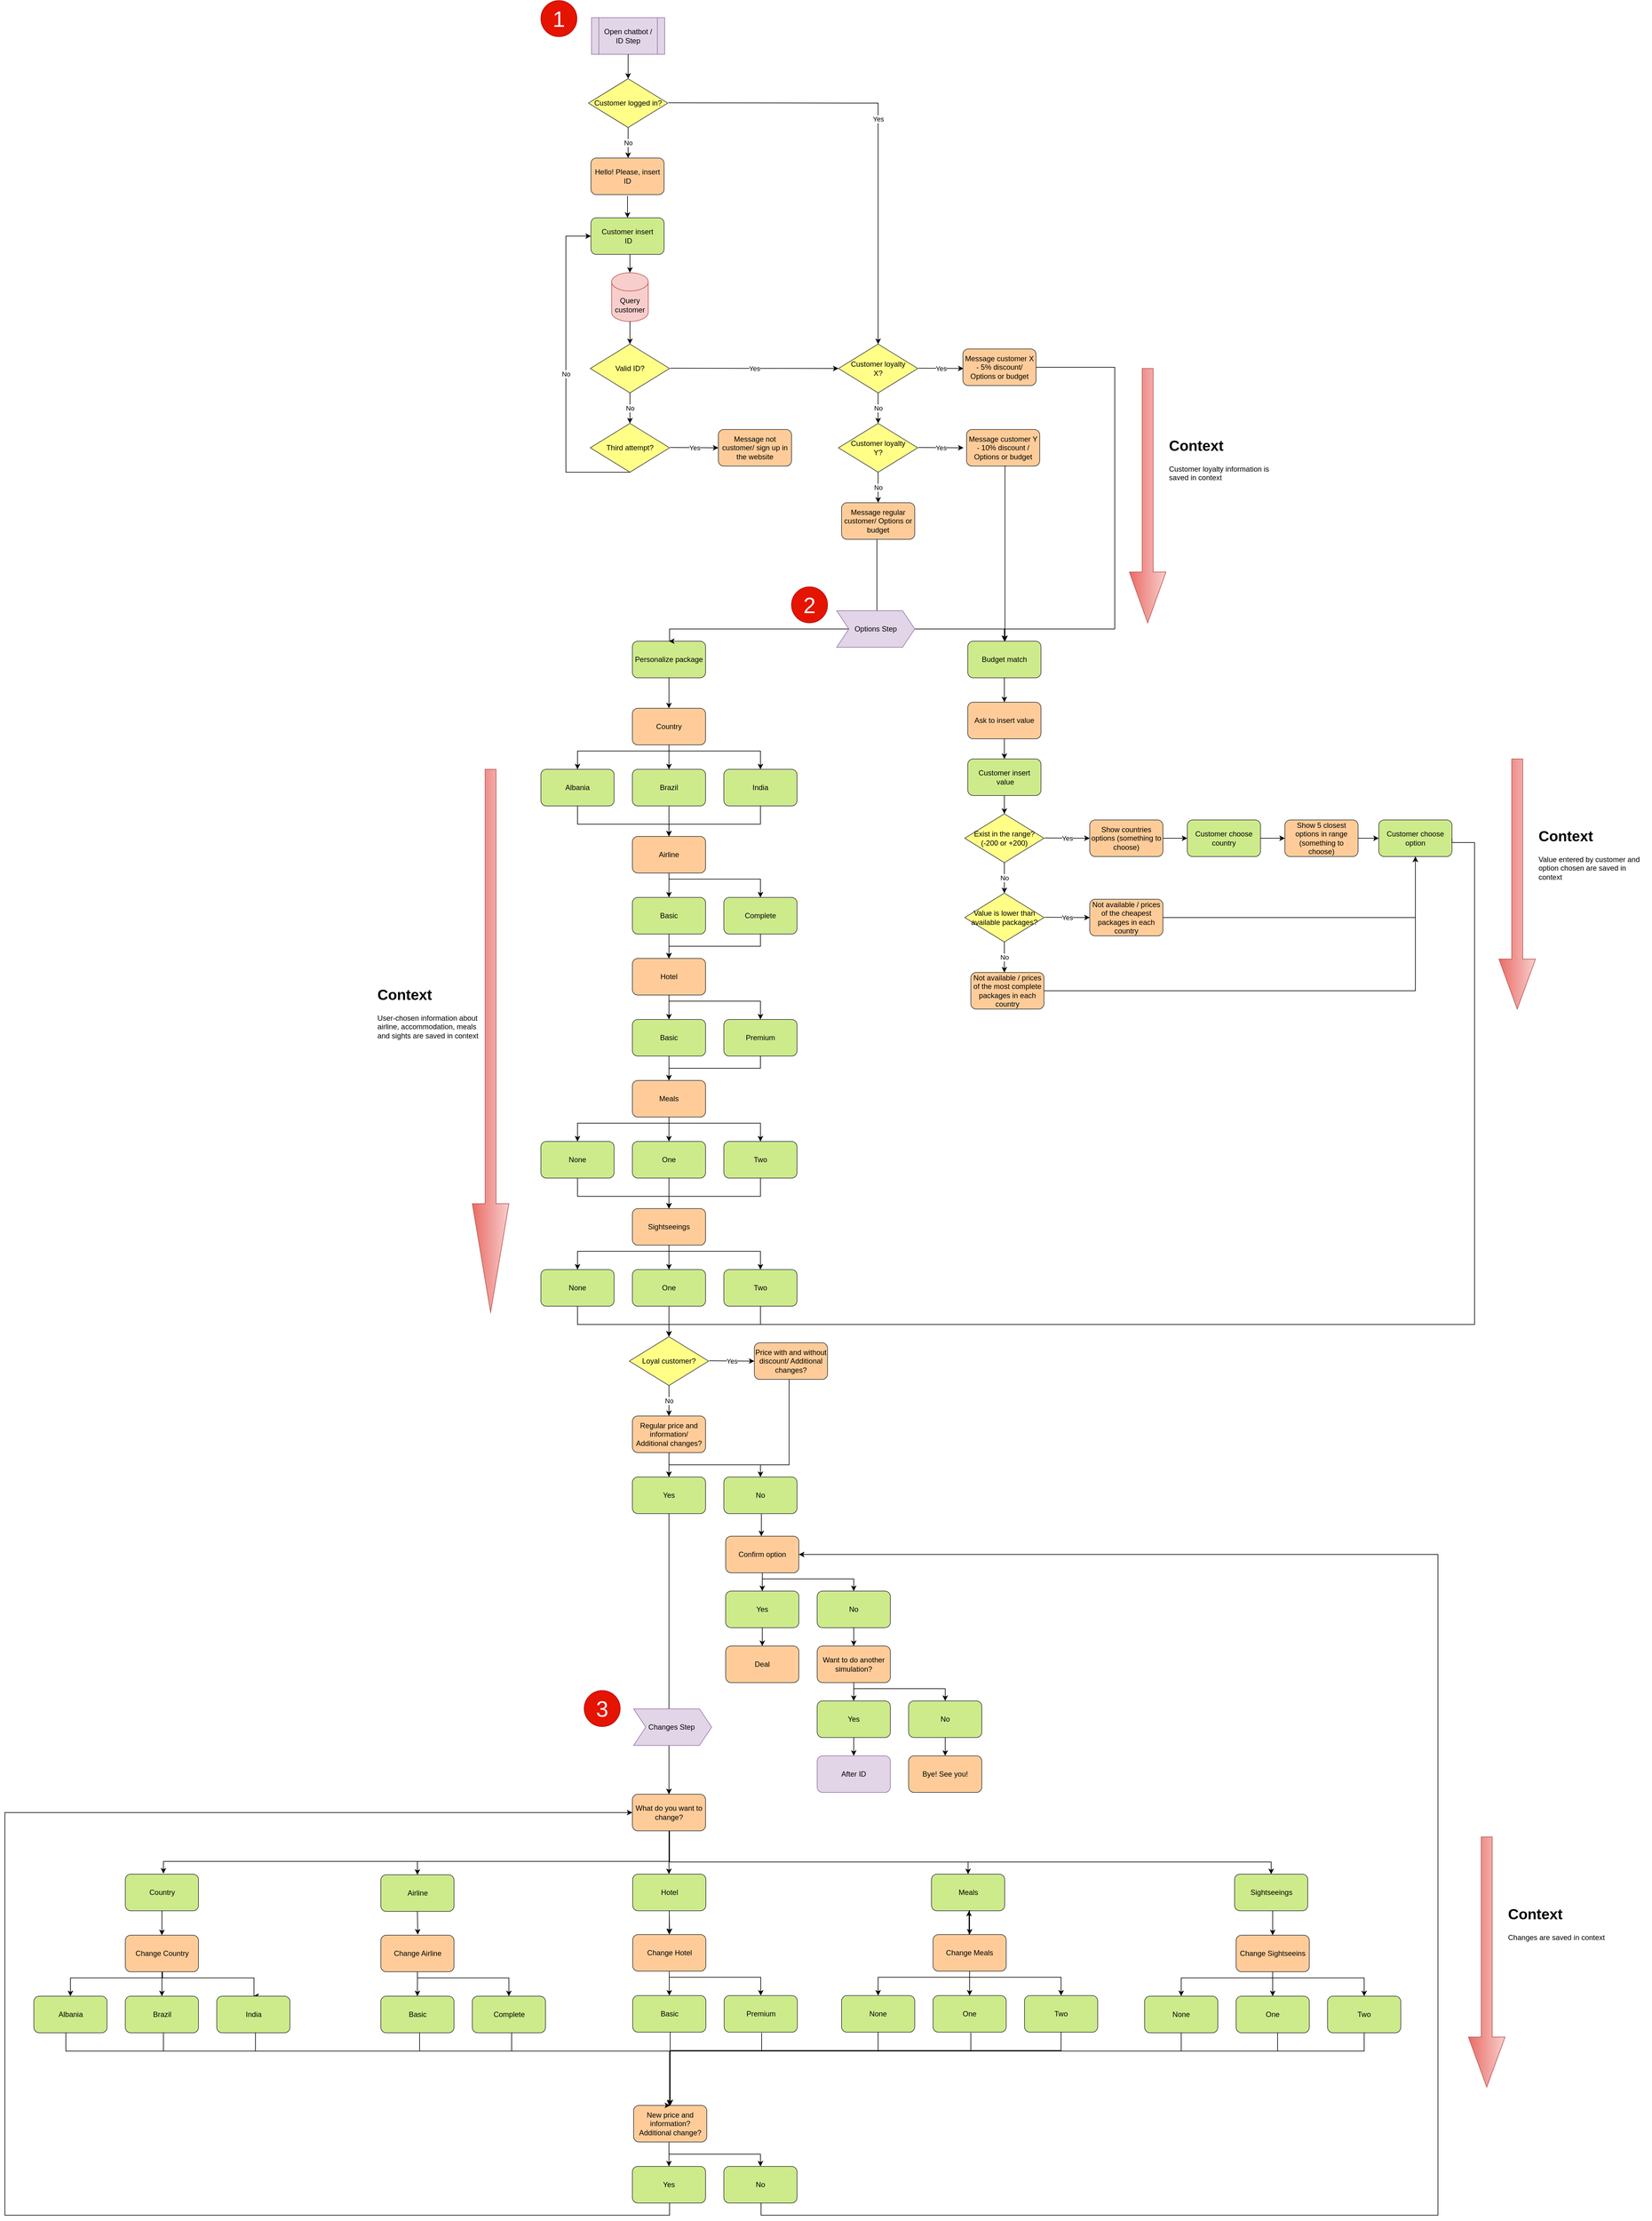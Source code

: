 <mxfile version="20.0.1" type="github">
  <diagram id="vS8XL-a8PjySF2AnKQ1P" name="Page-1">
    <mxGraphModel dx="3384" dy="2067" grid="1" gridSize="10" guides="1" tooltips="1" connect="1" arrows="1" fold="1" page="1" pageScale="1" pageWidth="827" pageHeight="1169" math="0" shadow="0">
      <root>
        <mxCell id="0" />
        <mxCell id="1" parent="0" />
        <mxCell id="iMlaUHdvIrcYM2ZorEuV-2" value="Personalize package" style="rounded=1;whiteSpace=wrap;html=1;fillColor=#cdeb8b;strokeColor=#36393d;" parent="1" vertex="1">
          <mxGeometry x="-401" y="120" width="120" height="60" as="geometry" />
        </mxCell>
        <mxCell id="iMlaUHdvIrcYM2ZorEuV-3" value="Budget match" style="rounded=1;whiteSpace=wrap;html=1;fillColor=#cdeb8b;strokeColor=#36393d;" parent="1" vertex="1">
          <mxGeometry x="149" y="120" width="120" height="60" as="geometry" />
        </mxCell>
        <mxCell id="iMlaUHdvIrcYM2ZorEuV-9" value="" style="endArrow=classic;html=1;rounded=0;edgeStyle=orthogonalEdgeStyle;exitX=0.5;exitY=1;exitDx=0;exitDy=0;" parent="1" edge="1" source="iMlaUHdvIrcYM2ZorEuV-138">
          <mxGeometry width="50" height="50" relative="1" as="geometry">
            <mxPoint x="140" y="-30" as="sourcePoint" />
            <mxPoint x="210" y="120" as="targetPoint" />
            <Array as="points">
              <mxPoint y="-47" />
              <mxPoint y="100" />
              <mxPoint x="210" y="100" />
              <mxPoint x="210" y="120" />
            </Array>
          </mxGeometry>
        </mxCell>
        <mxCell id="iMlaUHdvIrcYM2ZorEuV-10" value="Customer insert&lt;br&gt;&amp;nbsp;value" style="rounded=1;whiteSpace=wrap;html=1;fillColor=#cdeb8b;strokeColor=#36393d;" parent="1" vertex="1">
          <mxGeometry x="149" y="313" width="120" height="60" as="geometry" />
        </mxCell>
        <mxCell id="iMlaUHdvIrcYM2ZorEuV-11" value="Exist in the range?&lt;br&gt;(-200 or +200)" style="rhombus;whiteSpace=wrap;html=1;fillColor=#ffff88;strokeColor=#36393d;" parent="1" vertex="1">
          <mxGeometry x="144" y="403" width="130" height="80" as="geometry" />
        </mxCell>
        <mxCell id="iMlaUHdvIrcYM2ZorEuV-12" value="" style="endArrow=classic;html=1;rounded=0;exitX=0.5;exitY=1;exitDx=0;exitDy=0;entryX=0.5;entryY=0;entryDx=0;entryDy=0;" parent="1" source="XtWh_8XCUICj7-K_pnlu-145" target="iMlaUHdvIrcYM2ZorEuV-10" edge="1">
          <mxGeometry width="50" height="50" relative="1" as="geometry">
            <mxPoint x="69" y="100" as="sourcePoint" />
            <mxPoint x="69" y="130" as="targetPoint" />
            <Array as="points" />
          </mxGeometry>
        </mxCell>
        <mxCell id="iMlaUHdvIrcYM2ZorEuV-13" value="" style="endArrow=classic;html=1;rounded=0;entryX=0.5;entryY=0;entryDx=0;entryDy=0;" parent="1" target="iMlaUHdvIrcYM2ZorEuV-11" edge="1">
          <mxGeometry width="50" height="50" relative="1" as="geometry">
            <mxPoint x="209" y="373" as="sourcePoint" />
            <mxPoint x="219" y="323" as="targetPoint" />
            <Array as="points" />
          </mxGeometry>
        </mxCell>
        <mxCell id="iMlaUHdvIrcYM2ZorEuV-14" value="" style="endArrow=classic;html=1;rounded=0;" parent="1" edge="1">
          <mxGeometry relative="1" as="geometry">
            <mxPoint x="275" y="442.5" as="sourcePoint" />
            <mxPoint x="349" y="443" as="targetPoint" />
          </mxGeometry>
        </mxCell>
        <mxCell id="iMlaUHdvIrcYM2ZorEuV-15" value="Yes" style="edgeLabel;resizable=0;html=1;align=center;verticalAlign=middle;" parent="iMlaUHdvIrcYM2ZorEuV-14" connectable="0" vertex="1">
          <mxGeometry relative="1" as="geometry" />
        </mxCell>
        <mxCell id="iMlaUHdvIrcYM2ZorEuV-16" value="" style="endArrow=classic;html=1;rounded=0;exitX=0.5;exitY=1;exitDx=0;exitDy=0;" parent="1" source="iMlaUHdvIrcYM2ZorEuV-11" edge="1">
          <mxGeometry relative="1" as="geometry">
            <mxPoint x="285" y="452.5" as="sourcePoint" />
            <mxPoint x="209" y="533" as="targetPoint" />
          </mxGeometry>
        </mxCell>
        <mxCell id="iMlaUHdvIrcYM2ZorEuV-17" value="No" style="edgeLabel;resizable=0;html=1;align=center;verticalAlign=middle;" parent="iMlaUHdvIrcYM2ZorEuV-16" connectable="0" vertex="1">
          <mxGeometry relative="1" as="geometry" />
        </mxCell>
        <mxCell id="iMlaUHdvIrcYM2ZorEuV-18" value="Show countries options (something to choose)" style="rounded=1;whiteSpace=wrap;html=1;fillColor=#ffcc99;strokeColor=#36393d;" parent="1" vertex="1">
          <mxGeometry x="349" y="413" width="120" height="60" as="geometry" />
        </mxCell>
        <mxCell id="iMlaUHdvIrcYM2ZorEuV-20" value="Show 5 closest options in range (something to choose)" style="rounded=1;whiteSpace=wrap;html=1;fillColor=#ffcc99;strokeColor=#36393d;" parent="1" vertex="1">
          <mxGeometry x="669" y="413" width="120" height="60" as="geometry" />
        </mxCell>
        <mxCell id="iMlaUHdvIrcYM2ZorEuV-21" value="" style="endArrow=classic;html=1;rounded=0;exitX=1;exitY=0.5;exitDx=0;exitDy=0;entryX=0;entryY=0.5;entryDx=0;entryDy=0;" parent="1" source="iMlaUHdvIrcYM2ZorEuV-18" target="iMlaUHdvIrcYM2ZorEuV-22" edge="1">
          <mxGeometry width="50" height="50" relative="1" as="geometry">
            <mxPoint x="219" y="293" as="sourcePoint" />
            <mxPoint x="219" y="323" as="targetPoint" />
            <Array as="points" />
          </mxGeometry>
        </mxCell>
        <mxCell id="iMlaUHdvIrcYM2ZorEuV-22" value="Customer choose country" style="rounded=1;whiteSpace=wrap;html=1;fillColor=#cdeb8b;strokeColor=#36393d;" parent="1" vertex="1">
          <mxGeometry x="509" y="413" width="120" height="60" as="geometry" />
        </mxCell>
        <mxCell id="iMlaUHdvIrcYM2ZorEuV-24" value="" style="endArrow=classic;html=1;rounded=0;exitX=1;exitY=0.5;exitDx=0;exitDy=0;entryX=0;entryY=0.5;entryDx=0;entryDy=0;" parent="1" source="iMlaUHdvIrcYM2ZorEuV-22" target="iMlaUHdvIrcYM2ZorEuV-20" edge="1">
          <mxGeometry width="50" height="50" relative="1" as="geometry">
            <mxPoint x="479" y="453" as="sourcePoint" />
            <mxPoint x="519" y="453" as="targetPoint" />
            <Array as="points" />
          </mxGeometry>
        </mxCell>
        <mxCell id="iMlaUHdvIrcYM2ZorEuV-25" value="Customer choose option" style="rounded=1;whiteSpace=wrap;html=1;fillColor=#cdeb8b;strokeColor=#36393d;" parent="1" vertex="1">
          <mxGeometry x="823" y="413" width="120" height="60" as="geometry" />
        </mxCell>
        <mxCell id="iMlaUHdvIrcYM2ZorEuV-26" value="" style="endArrow=classic;html=1;rounded=0;exitX=1;exitY=0.5;exitDx=0;exitDy=0;entryX=0;entryY=0.5;entryDx=0;entryDy=0;" parent="1" source="iMlaUHdvIrcYM2ZorEuV-20" target="iMlaUHdvIrcYM2ZorEuV-25" edge="1">
          <mxGeometry width="50" height="50" relative="1" as="geometry">
            <mxPoint x="639" y="453" as="sourcePoint" />
            <mxPoint x="679" y="453" as="targetPoint" />
            <Array as="points" />
          </mxGeometry>
        </mxCell>
        <mxCell id="iMlaUHdvIrcYM2ZorEuV-57" value="Value is lower than available packages?" style="rhombus;whiteSpace=wrap;html=1;fillColor=#ffff88;strokeColor=#36393d;" parent="1" vertex="1">
          <mxGeometry x="144" y="533" width="130" height="80" as="geometry" />
        </mxCell>
        <mxCell id="iMlaUHdvIrcYM2ZorEuV-58" value="" style="endArrow=classic;html=1;rounded=0;" parent="1" edge="1">
          <mxGeometry relative="1" as="geometry">
            <mxPoint x="275.0" y="572.5" as="sourcePoint" />
            <mxPoint x="349" y="573" as="targetPoint" />
          </mxGeometry>
        </mxCell>
        <mxCell id="iMlaUHdvIrcYM2ZorEuV-59" value="Yes" style="edgeLabel;resizable=0;html=1;align=center;verticalAlign=middle;" parent="iMlaUHdvIrcYM2ZorEuV-58" connectable="0" vertex="1">
          <mxGeometry relative="1" as="geometry" />
        </mxCell>
        <mxCell id="iMlaUHdvIrcYM2ZorEuV-60" value="" style="endArrow=classic;html=1;rounded=0;exitX=0.5;exitY=1;exitDx=0;exitDy=0;" parent="1" source="iMlaUHdvIrcYM2ZorEuV-57" edge="1">
          <mxGeometry relative="1" as="geometry">
            <mxPoint x="285" y="582.5" as="sourcePoint" />
            <mxPoint x="209" y="663" as="targetPoint" />
          </mxGeometry>
        </mxCell>
        <mxCell id="iMlaUHdvIrcYM2ZorEuV-61" value="No" style="edgeLabel;resizable=0;html=1;align=center;verticalAlign=middle;" parent="iMlaUHdvIrcYM2ZorEuV-60" connectable="0" vertex="1">
          <mxGeometry relative="1" as="geometry" />
        </mxCell>
        <mxCell id="iMlaUHdvIrcYM2ZorEuV-62" value="Not available / prices of the cheapest packages in each country" style="rounded=1;whiteSpace=wrap;html=1;fillColor=#ffcc99;strokeColor=#36393d;" parent="1" vertex="1">
          <mxGeometry x="349" y="543" width="120" height="60" as="geometry" />
        </mxCell>
        <mxCell id="iMlaUHdvIrcYM2ZorEuV-73" value="Not available / prices of the most complete packages in each country" style="rounded=1;whiteSpace=wrap;html=1;fillColor=#ffcc99;strokeColor=#36393d;" parent="1" vertex="1">
          <mxGeometry x="154" y="663" width="120" height="60" as="geometry" />
        </mxCell>
        <mxCell id="iMlaUHdvIrcYM2ZorEuV-87" value="" style="endArrow=classic;html=1;rounded=0;edgeStyle=orthogonalEdgeStyle;entryX=0.5;entryY=1;entryDx=0;entryDy=0;exitX=1;exitY=0.5;exitDx=0;exitDy=0;" parent="1" source="iMlaUHdvIrcYM2ZorEuV-62" target="iMlaUHdvIrcYM2ZorEuV-25" edge="1">
          <mxGeometry width="50" height="50" relative="1" as="geometry">
            <mxPoint x="1049" y="503" as="sourcePoint" />
            <mxPoint x="1199.0" y="513" as="targetPoint" />
            <Array as="points">
              <mxPoint x="883" y="573" />
            </Array>
          </mxGeometry>
        </mxCell>
        <mxCell id="iMlaUHdvIrcYM2ZorEuV-88" value="" style="endArrow=classic;html=1;rounded=0;edgeStyle=orthogonalEdgeStyle;entryX=0.5;entryY=1;entryDx=0;entryDy=0;exitX=1;exitY=0.5;exitDx=0;exitDy=0;" parent="1" target="iMlaUHdvIrcYM2ZorEuV-25" edge="1">
          <mxGeometry width="50" height="50" relative="1" as="geometry">
            <mxPoint x="274" y="693" as="sourcePoint" />
            <mxPoint x="688" y="593" as="targetPoint" />
            <Array as="points">
              <mxPoint x="883" y="693" />
            </Array>
          </mxGeometry>
        </mxCell>
        <mxCell id="iMlaUHdvIrcYM2ZorEuV-97" value="" style="endArrow=classic;html=1;rounded=0;edgeStyle=orthogonalEdgeStyle;entryX=0.5;entryY=0;entryDx=0;entryDy=0;startArrow=none;" parent="1" target="iMlaUHdvIrcYM2ZorEuV-2" edge="1">
          <mxGeometry width="50" height="50" relative="1" as="geometry">
            <mxPoint y="-50" as="sourcePoint" />
            <mxPoint x="-110" y="180" as="targetPoint" />
            <Array as="points">
              <mxPoint y="100" />
              <mxPoint x="-340" y="100" />
              <mxPoint x="-340" y="120" />
            </Array>
          </mxGeometry>
        </mxCell>
        <mxCell id="iMlaUHdvIrcYM2ZorEuV-98" value="Airline" style="rounded=1;whiteSpace=wrap;html=1;fillColor=#ffcc99;strokeColor=#36393d;" parent="1" vertex="1">
          <mxGeometry x="-401" y="440" width="120" height="60" as="geometry" />
        </mxCell>
        <mxCell id="iMlaUHdvIrcYM2ZorEuV-99" value="" style="endArrow=classic;html=1;rounded=0;exitX=0.5;exitY=1;exitDx=0;exitDy=0;" parent="1" source="iMlaUHdvIrcYM2ZorEuV-98" edge="1">
          <mxGeometry width="50" height="50" relative="1" as="geometry">
            <mxPoint x="-361" y="510" as="sourcePoint" />
            <mxPoint x="-341" y="540" as="targetPoint" />
          </mxGeometry>
        </mxCell>
        <mxCell id="iMlaUHdvIrcYM2ZorEuV-100" value="" style="endArrow=classic;html=1;rounded=0;edgeStyle=orthogonalEdgeStyle;entryX=0.5;entryY=0;entryDx=0;entryDy=0;exitX=0.5;exitY=1;exitDx=0;exitDy=0;" parent="1" source="iMlaUHdvIrcYM2ZorEuV-98" target="iMlaUHdvIrcYM2ZorEuV-101" edge="1">
          <mxGeometry width="50" height="50" relative="1" as="geometry">
            <mxPoint x="-341" y="519.92" as="sourcePoint" />
            <mxPoint x="-191" y="529.92" as="targetPoint" />
            <Array as="points">
              <mxPoint x="-341" y="510" />
              <mxPoint x="-191" y="510" />
            </Array>
          </mxGeometry>
        </mxCell>
        <mxCell id="iMlaUHdvIrcYM2ZorEuV-101" value="Complete" style="rounded=1;whiteSpace=wrap;html=1;fillColor=#cdeb8b;strokeColor=#36393d;" parent="1" vertex="1">
          <mxGeometry x="-251" y="540" width="120" height="60" as="geometry" />
        </mxCell>
        <mxCell id="iMlaUHdvIrcYM2ZorEuV-152" value="" style="edgeStyle=elbowEdgeStyle;rounded=0;orthogonalLoop=1;jettySize=auto;html=1;" parent="1" source="iMlaUHdvIrcYM2ZorEuV-102" target="iMlaUHdvIrcYM2ZorEuV-145" edge="1">
          <mxGeometry relative="1" as="geometry" />
        </mxCell>
        <mxCell id="iMlaUHdvIrcYM2ZorEuV-102" value="Basic" style="rounded=1;whiteSpace=wrap;html=1;fillColor=#cdeb8b;strokeColor=#36393d;" parent="1" vertex="1">
          <mxGeometry x="-401" y="540" width="120" height="60" as="geometry" />
        </mxCell>
        <mxCell id="iMlaUHdvIrcYM2ZorEuV-103" value="Country" style="rounded=1;whiteSpace=wrap;html=1;fillColor=#ffcc99;strokeColor=#36393d;" parent="1" vertex="1">
          <mxGeometry x="-401" y="230" width="120" height="60" as="geometry" />
        </mxCell>
        <mxCell id="iMlaUHdvIrcYM2ZorEuV-104" value="" style="endArrow=classic;html=1;rounded=0;exitX=0.5;exitY=1;exitDx=0;exitDy=0;" parent="1" source="iMlaUHdvIrcYM2ZorEuV-103" edge="1">
          <mxGeometry width="50" height="50" relative="1" as="geometry">
            <mxPoint x="-361" y="300" as="sourcePoint" />
            <mxPoint x="-341.0" y="330" as="targetPoint" />
          </mxGeometry>
        </mxCell>
        <mxCell id="iMlaUHdvIrcYM2ZorEuV-105" value="" style="endArrow=classic;html=1;rounded=0;edgeStyle=orthogonalEdgeStyle;entryX=0.5;entryY=0;entryDx=0;entryDy=0;exitX=0.5;exitY=1;exitDx=0;exitDy=0;" parent="1" source="iMlaUHdvIrcYM2ZorEuV-103" target="iMlaUHdvIrcYM2ZorEuV-106" edge="1">
          <mxGeometry width="50" height="50" relative="1" as="geometry">
            <mxPoint x="-341" y="309.92" as="sourcePoint" />
            <mxPoint x="-191" y="319.92" as="targetPoint" />
            <Array as="points">
              <mxPoint x="-341" y="300" />
              <mxPoint x="-191" y="300" />
            </Array>
          </mxGeometry>
        </mxCell>
        <mxCell id="iMlaUHdvIrcYM2ZorEuV-106" value="India" style="rounded=1;whiteSpace=wrap;html=1;fillColor=#cdeb8b;strokeColor=#36393d;" parent="1" vertex="1">
          <mxGeometry x="-251" y="330" width="120" height="60" as="geometry" />
        </mxCell>
        <mxCell id="iMlaUHdvIrcYM2ZorEuV-107" value="Brazil" style="rounded=1;whiteSpace=wrap;html=1;fillColor=#cdeb8b;strokeColor=#36393d;" parent="1" vertex="1">
          <mxGeometry x="-401" y="330" width="120" height="60" as="geometry" />
        </mxCell>
        <mxCell id="iMlaUHdvIrcYM2ZorEuV-108" value="Albania" style="rounded=1;whiteSpace=wrap;html=1;fillColor=#cdeb8b;strokeColor=#36393d;" parent="1" vertex="1">
          <mxGeometry x="-551" y="330" width="120" height="60" as="geometry" />
        </mxCell>
        <mxCell id="iMlaUHdvIrcYM2ZorEuV-109" value="" style="endArrow=classic;html=1;rounded=0;edgeStyle=orthogonalEdgeStyle;entryX=0.5;entryY=0;entryDx=0;entryDy=0;" parent="1" target="iMlaUHdvIrcYM2ZorEuV-108" edge="1">
          <mxGeometry width="50" height="50" relative="1" as="geometry">
            <mxPoint x="-341" y="290" as="sourcePoint" />
            <mxPoint x="-181" y="340" as="targetPoint" />
            <Array as="points">
              <mxPoint x="-341" y="300" />
              <mxPoint x="-491" y="300" />
            </Array>
          </mxGeometry>
        </mxCell>
        <mxCell id="iMlaUHdvIrcYM2ZorEuV-110" value="" style="endArrow=classic;html=1;rounded=0;exitX=0.5;exitY=1;exitDx=0;exitDy=0;entryX=0.5;entryY=0;entryDx=0;entryDy=0;" parent="1" source="iMlaUHdvIrcYM2ZorEuV-2" target="iMlaUHdvIrcYM2ZorEuV-103" edge="1">
          <mxGeometry width="50" height="50" relative="1" as="geometry">
            <mxPoint x="-331" y="300" as="sourcePoint" />
            <mxPoint x="-331" y="340" as="targetPoint" />
          </mxGeometry>
        </mxCell>
        <mxCell id="iMlaUHdvIrcYM2ZorEuV-111" value="" style="endArrow=classic;html=1;rounded=0;exitX=0.5;exitY=1;exitDx=0;exitDy=0;" parent="1" source="iMlaUHdvIrcYM2ZorEuV-107" edge="1">
          <mxGeometry width="50" height="50" relative="1" as="geometry">
            <mxPoint x="-341.04" y="400" as="sourcePoint" />
            <mxPoint x="-341.04" y="440" as="targetPoint" />
          </mxGeometry>
        </mxCell>
        <mxCell id="iMlaUHdvIrcYM2ZorEuV-113" value="" style="endArrow=classic;html=1;rounded=0;edgeStyle=orthogonalEdgeStyle;entryX=0.5;entryY=0;entryDx=0;entryDy=0;exitX=0.5;exitY=1;exitDx=0;exitDy=0;" parent="1" source="iMlaUHdvIrcYM2ZorEuV-106" target="iMlaUHdvIrcYM2ZorEuV-98" edge="1">
          <mxGeometry width="50" height="50" relative="1" as="geometry">
            <mxPoint x="-341.04" y="400" as="sourcePoint" />
            <mxPoint x="-491.04" y="440" as="targetPoint" />
            <Array as="points">
              <mxPoint x="-191" y="420" />
              <mxPoint x="-341" y="420" />
            </Array>
          </mxGeometry>
        </mxCell>
        <mxCell id="iMlaUHdvIrcYM2ZorEuV-114" value="" style="endArrow=classic;html=1;rounded=0;edgeStyle=orthogonalEdgeStyle;entryX=0.5;entryY=0;entryDx=0;entryDy=0;exitX=0.5;exitY=1;exitDx=0;exitDy=0;" parent="1" target="iMlaUHdvIrcYM2ZorEuV-98" edge="1">
          <mxGeometry width="50" height="50" relative="1" as="geometry">
            <mxPoint x="-491" y="390" as="sourcePoint" />
            <mxPoint x="-641" y="440" as="targetPoint" />
            <Array as="points">
              <mxPoint x="-491" y="420" />
              <mxPoint x="-341" y="420" />
            </Array>
          </mxGeometry>
        </mxCell>
        <mxCell id="iMlaUHdvIrcYM2ZorEuV-115" value="Hello! Please, insert ID" style="rounded=1;whiteSpace=wrap;html=1;fillColor=#ffcc99;strokeColor=#36393d;" parent="1" vertex="1">
          <mxGeometry x="-469" y="-672" width="120" height="60" as="geometry" />
        </mxCell>
        <mxCell id="iMlaUHdvIrcYM2ZorEuV-116" value="Customer insert&lt;br&gt;&amp;nbsp;ID" style="rounded=1;whiteSpace=wrap;html=1;fillColor=#cdeb8b;strokeColor=#36393d;" parent="1" vertex="1">
          <mxGeometry x="-469" y="-574" width="120" height="60" as="geometry" />
        </mxCell>
        <mxCell id="iMlaUHdvIrcYM2ZorEuV-118" value="Open chatbot / ID Step" style="shape=process;whiteSpace=wrap;html=1;backgroundOutline=1;fillColor=#e1d5e7;strokeColor=#9673a6;" parent="1" vertex="1">
          <mxGeometry x="-468" y="-902" width="120" height="60" as="geometry" />
        </mxCell>
        <mxCell id="iMlaUHdvIrcYM2ZorEuV-119" value="Valid ID?" style="rhombus;whiteSpace=wrap;html=1;fillColor=#ffff88;strokeColor=#36393d;" parent="1" vertex="1">
          <mxGeometry x="-470" y="-367" width="130" height="80" as="geometry" />
        </mxCell>
        <mxCell id="iMlaUHdvIrcYM2ZorEuV-120" value="" style="endArrow=classic;html=1;rounded=0;entryX=0.5;entryY=0;entryDx=0;entryDy=0;" parent="1" edge="1">
          <mxGeometry width="50" height="50" relative="1" as="geometry">
            <mxPoint x="-405.0" y="-514" as="sourcePoint" />
            <mxPoint x="-405" y="-484" as="targetPoint" />
            <Array as="points" />
          </mxGeometry>
        </mxCell>
        <mxCell id="iMlaUHdvIrcYM2ZorEuV-121" value="" style="endArrow=classic;html=1;rounded=0;entryX=0;entryY=0.5;entryDx=0;entryDy=0;" parent="1" target="iMlaUHdvIrcYM2ZorEuV-126" edge="1">
          <mxGeometry relative="1" as="geometry">
            <mxPoint x="-339" y="-327.5" as="sourcePoint" />
            <mxPoint x="-265.0" y="-327" as="targetPoint" />
          </mxGeometry>
        </mxCell>
        <mxCell id="iMlaUHdvIrcYM2ZorEuV-122" value="Yes" style="edgeLabel;resizable=0;html=1;align=center;verticalAlign=middle;" parent="iMlaUHdvIrcYM2ZorEuV-121" connectable="0" vertex="1">
          <mxGeometry relative="1" as="geometry" />
        </mxCell>
        <mxCell id="iMlaUHdvIrcYM2ZorEuV-123" value="" style="endArrow=classic;html=1;rounded=0;exitX=0.5;exitY=1;exitDx=0;exitDy=0;" parent="1" source="iMlaUHdvIrcYM2ZorEuV-119" edge="1">
          <mxGeometry relative="1" as="geometry">
            <mxPoint x="-329" y="-317.5" as="sourcePoint" />
            <mxPoint x="-405.0" y="-237" as="targetPoint" />
          </mxGeometry>
        </mxCell>
        <mxCell id="iMlaUHdvIrcYM2ZorEuV-124" value="No" style="edgeLabel;resizable=0;html=1;align=center;verticalAlign=middle;" parent="iMlaUHdvIrcYM2ZorEuV-123" connectable="0" vertex="1">
          <mxGeometry relative="1" as="geometry" />
        </mxCell>
        <mxCell id="iMlaUHdvIrcYM2ZorEuV-126" value="Customer loyalty &lt;br&gt;X?" style="rhombus;whiteSpace=wrap;html=1;fillColor=#ffff88;strokeColor=#36393d;" parent="1" vertex="1">
          <mxGeometry x="-63" y="-367" width="130" height="80" as="geometry" />
        </mxCell>
        <mxCell id="iMlaUHdvIrcYM2ZorEuV-127" value="" style="endArrow=classic;html=1;rounded=0;" parent="1" edge="1">
          <mxGeometry relative="1" as="geometry">
            <mxPoint x="68" y="-327.5" as="sourcePoint" />
            <mxPoint x="142.0" y="-327" as="targetPoint" />
          </mxGeometry>
        </mxCell>
        <mxCell id="iMlaUHdvIrcYM2ZorEuV-128" value="Yes" style="edgeLabel;resizable=0;html=1;align=center;verticalAlign=middle;" parent="iMlaUHdvIrcYM2ZorEuV-127" connectable="0" vertex="1">
          <mxGeometry relative="1" as="geometry" />
        </mxCell>
        <mxCell id="iMlaUHdvIrcYM2ZorEuV-129" value="" style="endArrow=classic;html=1;rounded=0;exitX=0.5;exitY=1;exitDx=0;exitDy=0;" parent="1" source="iMlaUHdvIrcYM2ZorEuV-126" edge="1">
          <mxGeometry relative="1" as="geometry">
            <mxPoint x="78" y="-317.5" as="sourcePoint" />
            <mxPoint x="2.0" y="-237" as="targetPoint" />
          </mxGeometry>
        </mxCell>
        <mxCell id="iMlaUHdvIrcYM2ZorEuV-130" value="No" style="edgeLabel;resizable=0;html=1;align=center;verticalAlign=middle;" parent="iMlaUHdvIrcYM2ZorEuV-129" connectable="0" vertex="1">
          <mxGeometry relative="1" as="geometry" />
        </mxCell>
        <mxCell id="iMlaUHdvIrcYM2ZorEuV-131" value="Customer loyalty &lt;br&gt;Y?" style="rhombus;whiteSpace=wrap;html=1;fillColor=#ffff88;strokeColor=#36393d;" parent="1" vertex="1">
          <mxGeometry x="-63" y="-237" width="130" height="80" as="geometry" />
        </mxCell>
        <mxCell id="iMlaUHdvIrcYM2ZorEuV-132" value="" style="endArrow=classic;html=1;rounded=0;" parent="1" edge="1">
          <mxGeometry relative="1" as="geometry">
            <mxPoint x="68" y="-197.5" as="sourcePoint" />
            <mxPoint x="142.0" y="-197" as="targetPoint" />
          </mxGeometry>
        </mxCell>
        <mxCell id="iMlaUHdvIrcYM2ZorEuV-133" value="Yes" style="edgeLabel;resizable=0;html=1;align=center;verticalAlign=middle;" parent="iMlaUHdvIrcYM2ZorEuV-132" connectable="0" vertex="1">
          <mxGeometry relative="1" as="geometry" />
        </mxCell>
        <mxCell id="iMlaUHdvIrcYM2ZorEuV-134" value="" style="endArrow=classic;html=1;rounded=0;exitX=0.5;exitY=1;exitDx=0;exitDy=0;" parent="1" source="iMlaUHdvIrcYM2ZorEuV-131" edge="1">
          <mxGeometry relative="1" as="geometry">
            <mxPoint x="78" y="-187.5" as="sourcePoint" />
            <mxPoint x="2.0" y="-107" as="targetPoint" />
          </mxGeometry>
        </mxCell>
        <mxCell id="iMlaUHdvIrcYM2ZorEuV-135" value="No" style="edgeLabel;resizable=0;html=1;align=center;verticalAlign=middle;" parent="iMlaUHdvIrcYM2ZorEuV-134" connectable="0" vertex="1">
          <mxGeometry relative="1" as="geometry" />
        </mxCell>
        <mxCell id="iMlaUHdvIrcYM2ZorEuV-136" value="Message customer X - 5% discount/ Options or budget" style="rounded=1;whiteSpace=wrap;html=1;fillColor=#ffcc99;strokeColor=#36393d;" parent="1" vertex="1">
          <mxGeometry x="141" y="-359" width="120" height="60" as="geometry" />
        </mxCell>
        <mxCell id="iMlaUHdvIrcYM2ZorEuV-137" value="Message customer Y - 10% discount / Options or budget" style="rounded=1;whiteSpace=wrap;html=1;fillColor=#ffcc99;strokeColor=#36393d;" parent="1" vertex="1">
          <mxGeometry x="147" y="-227" width="120" height="60" as="geometry" />
        </mxCell>
        <mxCell id="iMlaUHdvIrcYM2ZorEuV-138" value="Message regular customer/ Options or budget" style="rounded=1;whiteSpace=wrap;html=1;fillColor=#ffcc99;strokeColor=#36393d;" parent="1" vertex="1">
          <mxGeometry x="-58" y="-107" width="120" height="60" as="geometry" />
        </mxCell>
        <mxCell id="iMlaUHdvIrcYM2ZorEuV-139" value="Third&amp;nbsp;attempt?" style="rhombus;whiteSpace=wrap;html=1;fillColor=#ffff88;strokeColor=#36393d;" parent="1" vertex="1">
          <mxGeometry x="-470" y="-237" width="130" height="80" as="geometry" />
        </mxCell>
        <mxCell id="iMlaUHdvIrcYM2ZorEuV-140" value="" style="endArrow=classic;html=1;rounded=0;entryX=0;entryY=0.5;entryDx=0;entryDy=0;" parent="1" target="iMlaUHdvIrcYM2ZorEuV-144" edge="1">
          <mxGeometry relative="1" as="geometry">
            <mxPoint x="-339" y="-197.5" as="sourcePoint" />
            <mxPoint x="-265" y="-197" as="targetPoint" />
          </mxGeometry>
        </mxCell>
        <mxCell id="iMlaUHdvIrcYM2ZorEuV-141" value="Yes" style="edgeLabel;resizable=0;html=1;align=center;verticalAlign=middle;" parent="iMlaUHdvIrcYM2ZorEuV-140" connectable="0" vertex="1">
          <mxGeometry relative="1" as="geometry" />
        </mxCell>
        <mxCell id="iMlaUHdvIrcYM2ZorEuV-142" value="" style="endArrow=classic;html=1;rounded=0;exitX=0.5;exitY=1;exitDx=0;exitDy=0;edgeStyle=elbowEdgeStyle;entryX=0;entryY=0.5;entryDx=0;entryDy=0;" parent="1" source="iMlaUHdvIrcYM2ZorEuV-139" target="iMlaUHdvIrcYM2ZorEuV-116" edge="1">
          <mxGeometry relative="1" as="geometry">
            <mxPoint x="-329" y="-187.5" as="sourcePoint" />
            <mxPoint x="-405" y="-97" as="targetPoint" />
            <Array as="points">
              <mxPoint x="-510" y="-237" />
            </Array>
          </mxGeometry>
        </mxCell>
        <mxCell id="iMlaUHdvIrcYM2ZorEuV-143" value="No" style="edgeLabel;resizable=0;html=1;align=center;verticalAlign=middle;" parent="iMlaUHdvIrcYM2ZorEuV-142" connectable="0" vertex="1">
          <mxGeometry relative="1" as="geometry" />
        </mxCell>
        <mxCell id="iMlaUHdvIrcYM2ZorEuV-144" value="Message not customer/ sign up in the website" style="rounded=1;whiteSpace=wrap;html=1;fillColor=#ffcc99;strokeColor=#36393d;" parent="1" vertex="1">
          <mxGeometry x="-260" y="-227" width="120" height="60" as="geometry" />
        </mxCell>
        <mxCell id="iMlaUHdvIrcYM2ZorEuV-145" value="Hotel" style="rounded=1;whiteSpace=wrap;html=1;fillColor=#ffcc99;strokeColor=#36393d;" parent="1" vertex="1">
          <mxGeometry x="-401" y="640" width="120" height="60" as="geometry" />
        </mxCell>
        <mxCell id="iMlaUHdvIrcYM2ZorEuV-146" value="" style="endArrow=classic;html=1;rounded=0;exitX=0.5;exitY=1;exitDx=0;exitDy=0;" parent="1" source="iMlaUHdvIrcYM2ZorEuV-145" edge="1">
          <mxGeometry width="50" height="50" relative="1" as="geometry">
            <mxPoint x="-361" y="710" as="sourcePoint" />
            <mxPoint x="-341" y="740" as="targetPoint" />
          </mxGeometry>
        </mxCell>
        <mxCell id="iMlaUHdvIrcYM2ZorEuV-147" value="" style="endArrow=classic;html=1;rounded=0;edgeStyle=orthogonalEdgeStyle;entryX=0.5;entryY=0;entryDx=0;entryDy=0;exitX=0.5;exitY=1;exitDx=0;exitDy=0;" parent="1" source="iMlaUHdvIrcYM2ZorEuV-145" target="iMlaUHdvIrcYM2ZorEuV-148" edge="1">
          <mxGeometry width="50" height="50" relative="1" as="geometry">
            <mxPoint x="-341" y="719.92" as="sourcePoint" />
            <mxPoint x="-191" y="729.92" as="targetPoint" />
            <Array as="points">
              <mxPoint x="-341" y="710" />
              <mxPoint x="-191" y="710" />
            </Array>
          </mxGeometry>
        </mxCell>
        <mxCell id="iMlaUHdvIrcYM2ZorEuV-148" value="Premium" style="rounded=1;whiteSpace=wrap;html=1;fillColor=#cdeb8b;strokeColor=#36393d;" parent="1" vertex="1">
          <mxGeometry x="-251" y="740" width="120" height="60" as="geometry" />
        </mxCell>
        <mxCell id="iMlaUHdvIrcYM2ZorEuV-149" value="Basic" style="rounded=1;whiteSpace=wrap;html=1;fillColor=#cdeb8b;strokeColor=#36393d;" parent="1" vertex="1">
          <mxGeometry x="-401" y="740" width="120" height="60" as="geometry" />
        </mxCell>
        <mxCell id="iMlaUHdvIrcYM2ZorEuV-150" value="" style="endArrow=classic;html=1;rounded=0;entryX=0.5;entryY=0;entryDx=0;entryDy=0;" parent="1" target="iMlaUHdvIrcYM2ZorEuV-145" edge="1">
          <mxGeometry width="50" height="50" relative="1" as="geometry">
            <mxPoint x="-341" y="600" as="sourcePoint" />
            <mxPoint x="-331" y="240" as="targetPoint" />
          </mxGeometry>
        </mxCell>
        <mxCell id="iMlaUHdvIrcYM2ZorEuV-153" value="" style="endArrow=classic;html=1;rounded=0;edgeStyle=orthogonalEdgeStyle;exitX=0.5;exitY=1;exitDx=0;exitDy=0;entryX=0.5;entryY=0;entryDx=0;entryDy=0;" parent="1" target="iMlaUHdvIrcYM2ZorEuV-145" edge="1">
          <mxGeometry width="50" height="50" relative="1" as="geometry">
            <mxPoint x="-191" y="600" as="sourcePoint" />
            <mxPoint x="-341" y="630" as="targetPoint" />
            <Array as="points">
              <mxPoint x="-191" y="620" />
              <mxPoint x="-341" y="620" />
            </Array>
          </mxGeometry>
        </mxCell>
        <mxCell id="iMlaUHdvIrcYM2ZorEuV-154" value="Meals" style="rounded=1;whiteSpace=wrap;html=1;fillColor=#ffcc99;strokeColor=#36393d;" parent="1" vertex="1">
          <mxGeometry x="-401" y="840" width="120" height="60" as="geometry" />
        </mxCell>
        <mxCell id="iMlaUHdvIrcYM2ZorEuV-155" value="" style="endArrow=classic;html=1;rounded=0;exitX=0.5;exitY=1;exitDx=0;exitDy=0;" parent="1" source="iMlaUHdvIrcYM2ZorEuV-154" edge="1">
          <mxGeometry width="50" height="50" relative="1" as="geometry">
            <mxPoint x="-361" y="910" as="sourcePoint" />
            <mxPoint x="-341" y="940" as="targetPoint" />
          </mxGeometry>
        </mxCell>
        <mxCell id="iMlaUHdvIrcYM2ZorEuV-156" value="" style="endArrow=classic;html=1;rounded=0;edgeStyle=orthogonalEdgeStyle;entryX=0.5;entryY=0;entryDx=0;entryDy=0;exitX=0.5;exitY=1;exitDx=0;exitDy=0;" parent="1" source="iMlaUHdvIrcYM2ZorEuV-154" target="iMlaUHdvIrcYM2ZorEuV-157" edge="1">
          <mxGeometry width="50" height="50" relative="1" as="geometry">
            <mxPoint x="-341" y="919.92" as="sourcePoint" />
            <mxPoint x="-191" y="929.92" as="targetPoint" />
            <Array as="points">
              <mxPoint x="-341" y="910" />
              <mxPoint x="-191" y="910" />
            </Array>
          </mxGeometry>
        </mxCell>
        <mxCell id="iMlaUHdvIrcYM2ZorEuV-157" value="Two" style="rounded=1;whiteSpace=wrap;html=1;fillColor=#cdeb8b;strokeColor=#36393d;" parent="1" vertex="1">
          <mxGeometry x="-251" y="940" width="120" height="60" as="geometry" />
        </mxCell>
        <mxCell id="iMlaUHdvIrcYM2ZorEuV-158" value="One" style="rounded=1;whiteSpace=wrap;html=1;fillColor=#cdeb8b;strokeColor=#36393d;" parent="1" vertex="1">
          <mxGeometry x="-401" y="940" width="120" height="60" as="geometry" />
        </mxCell>
        <mxCell id="iMlaUHdvIrcYM2ZorEuV-159" value="None" style="rounded=1;whiteSpace=wrap;html=1;fillColor=#cdeb8b;strokeColor=#36393d;" parent="1" vertex="1">
          <mxGeometry x="-551" y="940" width="120" height="60" as="geometry" />
        </mxCell>
        <mxCell id="iMlaUHdvIrcYM2ZorEuV-160" value="" style="endArrow=classic;html=1;rounded=0;edgeStyle=orthogonalEdgeStyle;entryX=0.5;entryY=0;entryDx=0;entryDy=0;" parent="1" target="iMlaUHdvIrcYM2ZorEuV-159" edge="1">
          <mxGeometry width="50" height="50" relative="1" as="geometry">
            <mxPoint x="-341" y="900" as="sourcePoint" />
            <mxPoint x="-181" y="950" as="targetPoint" />
            <Array as="points">
              <mxPoint x="-341" y="910" />
              <mxPoint x="-491" y="910" />
            </Array>
          </mxGeometry>
        </mxCell>
        <mxCell id="iMlaUHdvIrcYM2ZorEuV-161" value="" style="endArrow=classic;html=1;rounded=0;exitX=0.5;exitY=1;exitDx=0;exitDy=0;" parent="1" source="iMlaUHdvIrcYM2ZorEuV-158" edge="1">
          <mxGeometry width="50" height="50" relative="1" as="geometry">
            <mxPoint x="-341.04" y="1010" as="sourcePoint" />
            <mxPoint x="-341.04" y="1050" as="targetPoint" />
          </mxGeometry>
        </mxCell>
        <mxCell id="iMlaUHdvIrcYM2ZorEuV-162" value="" style="endArrow=classic;html=1;rounded=0;edgeStyle=orthogonalEdgeStyle;entryX=0.5;entryY=0;entryDx=0;entryDy=0;exitX=0.5;exitY=1;exitDx=0;exitDy=0;" parent="1" source="iMlaUHdvIrcYM2ZorEuV-157" edge="1">
          <mxGeometry width="50" height="50" relative="1" as="geometry">
            <mxPoint x="-341.04" y="1010" as="sourcePoint" />
            <mxPoint x="-341" y="1050" as="targetPoint" />
            <Array as="points">
              <mxPoint x="-191" y="1030" />
              <mxPoint x="-341" y="1030" />
            </Array>
          </mxGeometry>
        </mxCell>
        <mxCell id="iMlaUHdvIrcYM2ZorEuV-163" value="" style="endArrow=classic;html=1;rounded=0;edgeStyle=orthogonalEdgeStyle;entryX=0.5;entryY=0;entryDx=0;entryDy=0;exitX=0.5;exitY=1;exitDx=0;exitDy=0;" parent="1" edge="1">
          <mxGeometry width="50" height="50" relative="1" as="geometry">
            <mxPoint x="-491" y="1000" as="sourcePoint" />
            <mxPoint x="-341" y="1050" as="targetPoint" />
            <Array as="points">
              <mxPoint x="-491" y="1030" />
              <mxPoint x="-341" y="1030" />
            </Array>
          </mxGeometry>
        </mxCell>
        <mxCell id="iMlaUHdvIrcYM2ZorEuV-164" value="" style="endArrow=classic;html=1;rounded=0;exitX=0.5;exitY=1;exitDx=0;exitDy=0;entryX=0.5;entryY=0;entryDx=0;entryDy=0;" parent="1" source="iMlaUHdvIrcYM2ZorEuV-149" target="iMlaUHdvIrcYM2ZorEuV-154" edge="1">
          <mxGeometry width="50" height="50" relative="1" as="geometry">
            <mxPoint x="-171" y="890" as="sourcePoint" />
            <mxPoint x="-121" y="840" as="targetPoint" />
          </mxGeometry>
        </mxCell>
        <mxCell id="iMlaUHdvIrcYM2ZorEuV-165" value="" style="endArrow=classic;html=1;rounded=0;edgeStyle=orthogonalEdgeStyle;exitX=0.5;exitY=1;exitDx=0;exitDy=0;entryX=0.5;entryY=0;entryDx=0;entryDy=0;" parent="1" edge="1">
          <mxGeometry width="50" height="50" relative="1" as="geometry">
            <mxPoint x="-191" y="800" as="sourcePoint" />
            <mxPoint x="-341" y="840" as="targetPoint" />
            <Array as="points">
              <mxPoint x="-191" y="820" />
              <mxPoint x="-341" y="820" />
            </Array>
          </mxGeometry>
        </mxCell>
        <mxCell id="iMlaUHdvIrcYM2ZorEuV-166" value="Sightseeings" style="rounded=1;whiteSpace=wrap;html=1;fillColor=#ffcc99;strokeColor=#36393d;" parent="1" vertex="1">
          <mxGeometry x="-401" y="1050" width="120" height="60" as="geometry" />
        </mxCell>
        <mxCell id="iMlaUHdvIrcYM2ZorEuV-167" value="" style="endArrow=classic;html=1;rounded=0;exitX=0.5;exitY=1;exitDx=0;exitDy=0;" parent="1" source="iMlaUHdvIrcYM2ZorEuV-166" edge="1">
          <mxGeometry width="50" height="50" relative="1" as="geometry">
            <mxPoint x="-361" y="1120" as="sourcePoint" />
            <mxPoint x="-341" y="1150" as="targetPoint" />
          </mxGeometry>
        </mxCell>
        <mxCell id="iMlaUHdvIrcYM2ZorEuV-168" value="" style="endArrow=classic;html=1;rounded=0;edgeStyle=orthogonalEdgeStyle;entryX=0.5;entryY=0;entryDx=0;entryDy=0;exitX=0.5;exitY=1;exitDx=0;exitDy=0;" parent="1" source="iMlaUHdvIrcYM2ZorEuV-166" target="iMlaUHdvIrcYM2ZorEuV-169" edge="1">
          <mxGeometry width="50" height="50" relative="1" as="geometry">
            <mxPoint x="-341" y="1129.92" as="sourcePoint" />
            <mxPoint x="-191" y="1139.92" as="targetPoint" />
            <Array as="points">
              <mxPoint x="-341" y="1120" />
              <mxPoint x="-191" y="1120" />
            </Array>
          </mxGeometry>
        </mxCell>
        <mxCell id="iMlaUHdvIrcYM2ZorEuV-169" value="Two" style="rounded=1;whiteSpace=wrap;html=1;fillColor=#cdeb8b;strokeColor=#36393d;" parent="1" vertex="1">
          <mxGeometry x="-251" y="1150" width="120" height="60" as="geometry" />
        </mxCell>
        <mxCell id="iMlaUHdvIrcYM2ZorEuV-170" value="One" style="rounded=1;whiteSpace=wrap;html=1;fillColor=#cdeb8b;strokeColor=#36393d;" parent="1" vertex="1">
          <mxGeometry x="-401" y="1150" width="120" height="60" as="geometry" />
        </mxCell>
        <mxCell id="iMlaUHdvIrcYM2ZorEuV-171" value="None" style="rounded=1;whiteSpace=wrap;html=1;fillColor=#cdeb8b;strokeColor=#36393d;" parent="1" vertex="1">
          <mxGeometry x="-551" y="1150" width="120" height="60" as="geometry" />
        </mxCell>
        <mxCell id="iMlaUHdvIrcYM2ZorEuV-172" value="" style="endArrow=classic;html=1;rounded=0;edgeStyle=orthogonalEdgeStyle;entryX=0.5;entryY=0;entryDx=0;entryDy=0;" parent="1" target="iMlaUHdvIrcYM2ZorEuV-171" edge="1">
          <mxGeometry width="50" height="50" relative="1" as="geometry">
            <mxPoint x="-341" y="1110" as="sourcePoint" />
            <mxPoint x="-181" y="1160" as="targetPoint" />
            <Array as="points">
              <mxPoint x="-341" y="1120" />
              <mxPoint x="-491" y="1120" />
            </Array>
          </mxGeometry>
        </mxCell>
        <mxCell id="iMlaUHdvIrcYM2ZorEuV-173" value="" style="endArrow=classic;html=1;rounded=0;exitX=0.5;exitY=1;exitDx=0;exitDy=0;" parent="1" source="iMlaUHdvIrcYM2ZorEuV-170" edge="1">
          <mxGeometry width="50" height="50" relative="1" as="geometry">
            <mxPoint x="-341.04" y="1220" as="sourcePoint" />
            <mxPoint x="-341.04" y="1260" as="targetPoint" />
          </mxGeometry>
        </mxCell>
        <mxCell id="iMlaUHdvIrcYM2ZorEuV-174" value="" style="endArrow=classic;html=1;rounded=0;edgeStyle=orthogonalEdgeStyle;entryX=0.5;entryY=0;entryDx=0;entryDy=0;exitX=0.5;exitY=1;exitDx=0;exitDy=0;" parent="1" source="iMlaUHdvIrcYM2ZorEuV-169" edge="1">
          <mxGeometry width="50" height="50" relative="1" as="geometry">
            <mxPoint x="-341.04" y="1220" as="sourcePoint" />
            <mxPoint x="-341" y="1260" as="targetPoint" />
            <Array as="points">
              <mxPoint x="-191" y="1240" />
              <mxPoint x="-341" y="1240" />
            </Array>
          </mxGeometry>
        </mxCell>
        <mxCell id="iMlaUHdvIrcYM2ZorEuV-175" value="" style="endArrow=classic;html=1;rounded=0;edgeStyle=orthogonalEdgeStyle;entryX=0.5;entryY=0;entryDx=0;entryDy=0;exitX=0.5;exitY=1;exitDx=0;exitDy=0;" parent="1" edge="1">
          <mxGeometry width="50" height="50" relative="1" as="geometry">
            <mxPoint x="-491" y="1210" as="sourcePoint" />
            <mxPoint x="-341" y="1260" as="targetPoint" />
            <Array as="points">
              <mxPoint x="-491" y="1240" />
              <mxPoint x="-341" y="1240" />
            </Array>
          </mxGeometry>
        </mxCell>
        <mxCell id="iMlaUHdvIrcYM2ZorEuV-176" value="Regular price and information/ Additional changes?" style="rounded=1;whiteSpace=wrap;html=1;fillColor=#ffcc99;strokeColor=#36393d;" parent="1" vertex="1">
          <mxGeometry x="-401" y="1390" width="120" height="60" as="geometry" />
        </mxCell>
        <mxCell id="XtWh_8XCUICj7-K_pnlu-50" value="" style="edgeStyle=elbowEdgeStyle;rounded=0;orthogonalLoop=1;jettySize=auto;html=1;" edge="1" parent="1" source="iMlaUHdvIrcYM2ZorEuV-177" target="XtWh_8XCUICj7-K_pnlu-32">
          <mxGeometry relative="1" as="geometry" />
        </mxCell>
        <mxCell id="iMlaUHdvIrcYM2ZorEuV-177" value="No" style="rounded=1;whiteSpace=wrap;html=1;fillColor=#cdeb8b;strokeColor=#36393d;" parent="1" vertex="1">
          <mxGeometry x="-251" y="1490" width="120" height="60" as="geometry" />
        </mxCell>
        <mxCell id="iMlaUHdvIrcYM2ZorEuV-178" value="" style="edgeStyle=elbowEdgeStyle;rounded=0;orthogonalLoop=1;jettySize=auto;html=1;" parent="1" source="iMlaUHdvIrcYM2ZorEuV-179" target="iMlaUHdvIrcYM2ZorEuV-180" edge="1">
          <mxGeometry relative="1" as="geometry" />
        </mxCell>
        <mxCell id="iMlaUHdvIrcYM2ZorEuV-179" value="Yes" style="rounded=1;whiteSpace=wrap;html=1;fillColor=#cdeb8b;strokeColor=#36393d;" parent="1" vertex="1">
          <mxGeometry x="-401" y="1490" width="120" height="60" as="geometry" />
        </mxCell>
        <mxCell id="iMlaUHdvIrcYM2ZorEuV-180" value="What do you want to change?" style="rounded=1;whiteSpace=wrap;html=1;fillColor=#ffcc99;strokeColor=#36393d;" parent="1" vertex="1">
          <mxGeometry x="-401" y="2010" width="120" height="60" as="geometry" />
        </mxCell>
        <mxCell id="iMlaUHdvIrcYM2ZorEuV-181" value="" style="endArrow=classic;html=1;rounded=0;entryX=0.5;entryY=0;entryDx=0;entryDy=0;" parent="1" target="iMlaUHdvIrcYM2ZorEuV-180" edge="1">
          <mxGeometry width="50" height="50" relative="1" as="geometry">
            <mxPoint x="-341" y="1550" as="sourcePoint" />
            <mxPoint x="-331" y="1190" as="targetPoint" />
          </mxGeometry>
        </mxCell>
        <mxCell id="iMlaUHdvIrcYM2ZorEuV-183" value="" style="endArrow=classic;html=1;rounded=0;entryX=0.5;entryY=0;entryDx=0;entryDy=0;exitX=0.5;exitY=1;exitDx=0;exitDy=0;" parent="1" source="iMlaUHdvIrcYM2ZorEuV-176" target="iMlaUHdvIrcYM2ZorEuV-179" edge="1">
          <mxGeometry width="50" height="50" relative="1" as="geometry">
            <mxPoint x="-331" y="1560" as="sourcePoint" />
            <mxPoint x="-331" y="1600" as="targetPoint" />
          </mxGeometry>
        </mxCell>
        <mxCell id="iMlaUHdvIrcYM2ZorEuV-184" value="" style="endArrow=classic;html=1;rounded=0;edgeStyle=orthogonalEdgeStyle;entryX=0.5;entryY=0;entryDx=0;entryDy=0;" parent="1" target="iMlaUHdvIrcYM2ZorEuV-177" edge="1">
          <mxGeometry width="50" height="50" relative="1" as="geometry">
            <mxPoint x="-341" y="1450" as="sourcePoint" />
            <mxPoint x="-331" y="1600" as="targetPoint" />
            <Array as="points">
              <mxPoint x="-341" y="1470" />
              <mxPoint x="-191" y="1470" />
            </Array>
          </mxGeometry>
        </mxCell>
        <mxCell id="iMlaUHdvIrcYM2ZorEuV-196" value="" style="endArrow=classic;html=1;rounded=0;edgeStyle=orthogonalEdgeStyle;entryX=0.5;entryY=0;entryDx=0;entryDy=0;" parent="1" target="XtWh_8XCUICj7-K_pnlu-65" edge="1">
          <mxGeometry width="50" height="50" relative="1" as="geometry">
            <mxPoint x="-341.0" y="2101" as="sourcePoint" />
            <mxPoint x="369" y="2141" as="targetPoint" />
            <Array as="points">
              <mxPoint x="-341" y="2121" />
              <mxPoint x="150" y="2121" />
            </Array>
          </mxGeometry>
        </mxCell>
        <mxCell id="XtWh_8XCUICj7-K_pnlu-1" value="" style="endArrow=classic;html=1;rounded=0;exitX=0.5;exitY=1;exitDx=0;exitDy=0;" edge="1" parent="1" source="iMlaUHdvIrcYM2ZorEuV-118">
          <mxGeometry width="50" height="50" relative="1" as="geometry">
            <mxPoint x="-114" y="-600" as="sourcePoint" />
            <mxPoint x="-408" y="-802" as="targetPoint" />
          </mxGeometry>
        </mxCell>
        <mxCell id="XtWh_8XCUICj7-K_pnlu-2" value="" style="endArrow=classic;html=1;rounded=0;entryX=0.5;entryY=0;entryDx=0;entryDy=0;" edge="1" parent="1" target="iMlaUHdvIrcYM2ZorEuV-116">
          <mxGeometry width="50" height="50" relative="1" as="geometry">
            <mxPoint x="-409" y="-610" as="sourcePoint" />
            <mxPoint x="-399" y="-664" as="targetPoint" />
          </mxGeometry>
        </mxCell>
        <mxCell id="XtWh_8XCUICj7-K_pnlu-3" value="" style="endArrow=classic;html=1;rounded=0;edgeStyle=orthogonalEdgeStyle;exitX=0.5;exitY=1;exitDx=0;exitDy=0;entryX=0.5;entryY=0;entryDx=0;entryDy=0;" edge="1" parent="1" target="iMlaUHdvIrcYM2ZorEuV-3">
          <mxGeometry width="50" height="50" relative="1" as="geometry">
            <mxPoint x="212" y="-167" as="sourcePoint" />
            <mxPoint x="620" y="120" as="targetPoint" />
            <Array as="points">
              <mxPoint x="210" y="-167" />
              <mxPoint x="210" y="100" />
              <mxPoint x="209" y="100" />
            </Array>
          </mxGeometry>
        </mxCell>
        <mxCell id="XtWh_8XCUICj7-K_pnlu-4" value="" style="endArrow=classic;html=1;rounded=0;edgeStyle=orthogonalEdgeStyle;exitX=1;exitY=0.5;exitDx=0;exitDy=0;" edge="1" parent="1" source="iMlaUHdvIrcYM2ZorEuV-136">
          <mxGeometry width="50" height="50" relative="1" as="geometry">
            <mxPoint x="302" y="-320" as="sourcePoint" />
            <mxPoint x="210" y="120" as="targetPoint" />
            <Array as="points">
              <mxPoint x="390" y="-329" />
              <mxPoint x="390" y="100" />
              <mxPoint x="210" y="100" />
              <mxPoint x="210" y="120" />
            </Array>
          </mxGeometry>
        </mxCell>
        <mxCell id="XtWh_8XCUICj7-K_pnlu-10" value="Loyal customer?" style="rhombus;whiteSpace=wrap;html=1;fillColor=#ffff88;strokeColor=#36393d;" vertex="1" parent="1">
          <mxGeometry x="-406" y="1260" width="130" height="80" as="geometry" />
        </mxCell>
        <mxCell id="XtWh_8XCUICj7-K_pnlu-11" value="" style="endArrow=classic;html=1;rounded=0;" edge="1" parent="1">
          <mxGeometry relative="1" as="geometry">
            <mxPoint x="-275.0" y="1299.5" as="sourcePoint" />
            <mxPoint x="-201.0" y="1300" as="targetPoint" />
          </mxGeometry>
        </mxCell>
        <mxCell id="XtWh_8XCUICj7-K_pnlu-12" value="Yes" style="edgeLabel;resizable=0;html=1;align=center;verticalAlign=middle;" connectable="0" vertex="1" parent="XtWh_8XCUICj7-K_pnlu-11">
          <mxGeometry relative="1" as="geometry" />
        </mxCell>
        <mxCell id="XtWh_8XCUICj7-K_pnlu-13" value="" style="endArrow=classic;html=1;rounded=0;exitX=0.5;exitY=1;exitDx=0;exitDy=0;" edge="1" parent="1" source="XtWh_8XCUICj7-K_pnlu-10">
          <mxGeometry relative="1" as="geometry">
            <mxPoint x="-265" y="1309.5" as="sourcePoint" />
            <mxPoint x="-341.0" y="1390" as="targetPoint" />
          </mxGeometry>
        </mxCell>
        <mxCell id="XtWh_8XCUICj7-K_pnlu-14" value="No" style="edgeLabel;resizable=0;html=1;align=center;verticalAlign=middle;" connectable="0" vertex="1" parent="XtWh_8XCUICj7-K_pnlu-13">
          <mxGeometry relative="1" as="geometry" />
        </mxCell>
        <mxCell id="XtWh_8XCUICj7-K_pnlu-15" value="Price with and without discount/ Additional changes?" style="rounded=1;whiteSpace=wrap;html=1;fillColor=#ffcc99;strokeColor=#36393d;" vertex="1" parent="1">
          <mxGeometry x="-201" y="1270" width="120" height="60" as="geometry" />
        </mxCell>
        <mxCell id="XtWh_8XCUICj7-K_pnlu-16" value="" style="endArrow=classic;html=1;rounded=0;edgeStyle=orthogonalEdgeStyle;entryX=0.5;entryY=0;entryDx=0;entryDy=0;" edge="1" parent="1" target="iMlaUHdvIrcYM2ZorEuV-179">
          <mxGeometry width="50" height="50" relative="1" as="geometry">
            <mxPoint x="-144" y="1330.0" as="sourcePoint" />
            <mxPoint x="-341" y="1480" as="targetPoint" />
            <Array as="points">
              <mxPoint x="-144" y="1470" />
              <mxPoint x="-341" y="1470" />
            </Array>
          </mxGeometry>
        </mxCell>
        <mxCell id="XtWh_8XCUICj7-K_pnlu-32" value="Confirm option" style="rounded=1;whiteSpace=wrap;html=1;fillColor=#ffcc99;strokeColor=#36393d;" vertex="1" parent="1">
          <mxGeometry x="-248" y="1587" width="120" height="60" as="geometry" />
        </mxCell>
        <mxCell id="XtWh_8XCUICj7-K_pnlu-33" value="No" style="rounded=1;whiteSpace=wrap;html=1;fillColor=#cdeb8b;strokeColor=#36393d;" vertex="1" parent="1">
          <mxGeometry x="-98" y="1677" width="120" height="60" as="geometry" />
        </mxCell>
        <mxCell id="XtWh_8XCUICj7-K_pnlu-34" value="Yes" style="rounded=1;whiteSpace=wrap;html=1;fillColor=#cdeb8b;strokeColor=#36393d;" vertex="1" parent="1">
          <mxGeometry x="-248" y="1677" width="120" height="60" as="geometry" />
        </mxCell>
        <mxCell id="XtWh_8XCUICj7-K_pnlu-35" value="" style="endArrow=classic;html=1;rounded=0;exitX=0.5;exitY=1;exitDx=0;exitDy=0;entryX=0.5;entryY=0;entryDx=0;entryDy=0;" edge="1" parent="1">
          <mxGeometry width="50" height="50" relative="1" as="geometry">
            <mxPoint x="-188" y="1647" as="sourcePoint" />
            <mxPoint x="-188" y="1677" as="targetPoint" />
          </mxGeometry>
        </mxCell>
        <mxCell id="XtWh_8XCUICj7-K_pnlu-36" value="" style="endArrow=classic;html=1;rounded=0;edgeStyle=orthogonalEdgeStyle;entryX=0.5;entryY=0;entryDx=0;entryDy=0;" edge="1" parent="1">
          <mxGeometry width="50" height="50" relative="1" as="geometry">
            <mxPoint x="-188" y="1667" as="sourcePoint" />
            <mxPoint x="-38" y="1677" as="targetPoint" />
            <Array as="points">
              <mxPoint x="-38" y="1657" />
            </Array>
          </mxGeometry>
        </mxCell>
        <mxCell id="XtWh_8XCUICj7-K_pnlu-37" style="edgeStyle=orthogonalEdgeStyle;rounded=0;orthogonalLoop=1;jettySize=auto;html=1;exitX=0.5;exitY=1;exitDx=0;exitDy=0;entryX=0.5;entryY=0;entryDx=0;entryDy=0;" edge="1" parent="1" source="XtWh_8XCUICj7-K_pnlu-33" target="XtWh_8XCUICj7-K_pnlu-40">
          <mxGeometry relative="1" as="geometry">
            <mxPoint x="62" y="1747" as="targetPoint" />
          </mxGeometry>
        </mxCell>
        <mxCell id="XtWh_8XCUICj7-K_pnlu-38" value="Deal" style="rounded=1;whiteSpace=wrap;html=1;fillColor=#ffcc99;strokeColor=#36393d;" vertex="1" parent="1">
          <mxGeometry x="-248" y="1767" width="120" height="60" as="geometry" />
        </mxCell>
        <mxCell id="XtWh_8XCUICj7-K_pnlu-39" value="" style="endArrow=classic;html=1;rounded=0;entryX=0.5;entryY=0;entryDx=0;entryDy=0;" edge="1" parent="1" target="XtWh_8XCUICj7-K_pnlu-38">
          <mxGeometry width="50" height="50" relative="1" as="geometry">
            <mxPoint x="-188" y="1737" as="sourcePoint" />
            <mxPoint x="-178" y="1687" as="targetPoint" />
          </mxGeometry>
        </mxCell>
        <mxCell id="XtWh_8XCUICj7-K_pnlu-40" value="Want to do another simulation?" style="rounded=1;whiteSpace=wrap;html=1;fillColor=#ffcc99;strokeColor=#36393d;" vertex="1" parent="1">
          <mxGeometry x="-98" y="1767" width="120" height="60" as="geometry" />
        </mxCell>
        <mxCell id="XtWh_8XCUICj7-K_pnlu-41" value="No" style="rounded=1;whiteSpace=wrap;html=1;fillColor=#cdeb8b;strokeColor=#36393d;" vertex="1" parent="1">
          <mxGeometry x="52" y="1857" width="120" height="60" as="geometry" />
        </mxCell>
        <mxCell id="XtWh_8XCUICj7-K_pnlu-42" value="Yes" style="rounded=1;whiteSpace=wrap;html=1;fillColor=#cdeb8b;strokeColor=#36393d;" vertex="1" parent="1">
          <mxGeometry x="-98" y="1857" width="120" height="60" as="geometry" />
        </mxCell>
        <mxCell id="XtWh_8XCUICj7-K_pnlu-43" value="" style="endArrow=classic;html=1;rounded=0;exitX=0.5;exitY=1;exitDx=0;exitDy=0;entryX=0.5;entryY=0;entryDx=0;entryDy=0;" edge="1" parent="1">
          <mxGeometry width="50" height="50" relative="1" as="geometry">
            <mxPoint x="-38" y="1827" as="sourcePoint" />
            <mxPoint x="-38" y="1857" as="targetPoint" />
          </mxGeometry>
        </mxCell>
        <mxCell id="XtWh_8XCUICj7-K_pnlu-44" value="" style="endArrow=classic;html=1;rounded=0;edgeStyle=orthogonalEdgeStyle;entryX=0.5;entryY=0;entryDx=0;entryDy=0;" edge="1" parent="1">
          <mxGeometry width="50" height="50" relative="1" as="geometry">
            <mxPoint x="-38" y="1847" as="sourcePoint" />
            <mxPoint x="112" y="1857" as="targetPoint" />
            <Array as="points">
              <mxPoint x="112" y="1837" />
            </Array>
          </mxGeometry>
        </mxCell>
        <mxCell id="XtWh_8XCUICj7-K_pnlu-45" style="edgeStyle=orthogonalEdgeStyle;rounded=0;orthogonalLoop=1;jettySize=auto;html=1;exitX=0.5;exitY=1;exitDx=0;exitDy=0;entryX=0.5;entryY=0;entryDx=0;entryDy=0;" edge="1" parent="1" source="XtWh_8XCUICj7-K_pnlu-41">
          <mxGeometry relative="1" as="geometry">
            <mxPoint x="112" y="1947" as="targetPoint" />
          </mxGeometry>
        </mxCell>
        <mxCell id="XtWh_8XCUICj7-K_pnlu-46" value="" style="endArrow=classic;html=1;rounded=0;entryX=0.5;entryY=0;entryDx=0;entryDy=0;" edge="1" parent="1">
          <mxGeometry width="50" height="50" relative="1" as="geometry">
            <mxPoint x="-38" y="1917" as="sourcePoint" />
            <mxPoint x="-38" y="1947" as="targetPoint" />
          </mxGeometry>
        </mxCell>
        <mxCell id="XtWh_8XCUICj7-K_pnlu-47" value="After ID" style="rounded=1;whiteSpace=wrap;html=1;fillColor=#e1d5e7;strokeColor=#9673a6;" vertex="1" parent="1">
          <mxGeometry x="-98" y="1947" width="120" height="60" as="geometry" />
        </mxCell>
        <mxCell id="XtWh_8XCUICj7-K_pnlu-48" value="Bye! See you!" style="rounded=1;whiteSpace=wrap;html=1;fillColor=#ffcc99;strokeColor=#36393d;" vertex="1" parent="1">
          <mxGeometry x="52" y="1947" width="120" height="60" as="geometry" />
        </mxCell>
        <mxCell id="XtWh_8XCUICj7-K_pnlu-58" value="" style="endArrow=classic;html=1;rounded=0;edgeStyle=orthogonalEdgeStyle;exitX=1;exitY=0.5;exitDx=0;exitDy=0;entryX=0.5;entryY=0;entryDx=0;entryDy=0;" edge="1" parent="1" source="iMlaUHdvIrcYM2ZorEuV-25" target="XtWh_8XCUICj7-K_pnlu-10">
          <mxGeometry width="50" height="50" relative="1" as="geometry">
            <mxPoint x="540" y="899.89" as="sourcePoint" />
            <mxPoint x="-340" y="1250" as="targetPoint" />
            <Array as="points">
              <mxPoint x="943" y="450" />
              <mxPoint x="980" y="450" />
              <mxPoint x="980" y="1240" />
              <mxPoint x="-341" y="1240" />
            </Array>
          </mxGeometry>
        </mxCell>
        <mxCell id="XtWh_8XCUICj7-K_pnlu-60" value="" style="endArrow=classic;html=1;rounded=0;edgeStyle=orthogonalEdgeStyle;entryX=0.5;entryY=0;entryDx=0;entryDy=0;exitX=0.5;exitY=1;exitDx=0;exitDy=0;" edge="1" parent="1" source="iMlaUHdvIrcYM2ZorEuV-180" target="XtWh_8XCUICj7-K_pnlu-63">
          <mxGeometry width="50" height="50" relative="1" as="geometry">
            <mxPoint x="-960" y="2071" as="sourcePoint" />
            <mxPoint x="-1381" y="2141" as="targetPoint" />
            <Array as="points">
              <mxPoint x="-341" y="2120" />
              <mxPoint x="-753" y="2120" />
            </Array>
          </mxGeometry>
        </mxCell>
        <mxCell id="XtWh_8XCUICj7-K_pnlu-61" value="" style="edgeStyle=elbowEdgeStyle;rounded=0;orthogonalLoop=1;jettySize=auto;html=1;entryX=0.5;entryY=0;entryDx=0;entryDy=0;exitX=0.5;exitY=1;exitDx=0;exitDy=0;" edge="1" parent="1" source="iMlaUHdvIrcYM2ZorEuV-180">
          <mxGeometry relative="1" as="geometry">
            <mxPoint x="-179.889" y="1560" as="sourcePoint" />
            <mxPoint x="-341" y="2141" as="targetPoint" />
          </mxGeometry>
        </mxCell>
        <mxCell id="XtWh_8XCUICj7-K_pnlu-62" value="Country" style="rounded=1;whiteSpace=wrap;html=1;fillColor=#cdeb8b;strokeColor=#36393d;" vertex="1" parent="1">
          <mxGeometry x="-1232.5" y="2141" width="120" height="60" as="geometry" />
        </mxCell>
        <mxCell id="XtWh_8XCUICj7-K_pnlu-63" value="Airline" style="rounded=1;whiteSpace=wrap;html=1;fillColor=#cdeb8b;strokeColor=#36393d;" vertex="1" parent="1">
          <mxGeometry x="-813.5" y="2142" width="120" height="60" as="geometry" />
        </mxCell>
        <mxCell id="XtWh_8XCUICj7-K_pnlu-107" value="" style="edgeStyle=elbowEdgeStyle;rounded=0;orthogonalLoop=1;jettySize=auto;html=1;" edge="1" parent="1" source="XtWh_8XCUICj7-K_pnlu-64" target="XtWh_8XCUICj7-K_pnlu-95">
          <mxGeometry relative="1" as="geometry" />
        </mxCell>
        <mxCell id="XtWh_8XCUICj7-K_pnlu-64" value="Hotel" style="rounded=1;whiteSpace=wrap;html=1;fillColor=#cdeb8b;strokeColor=#36393d;" vertex="1" parent="1">
          <mxGeometry x="-400.5" y="2141" width="120" height="60" as="geometry" />
        </mxCell>
        <mxCell id="XtWh_8XCUICj7-K_pnlu-65" value="Meals" style="rounded=1;whiteSpace=wrap;html=1;fillColor=#cdeb8b;strokeColor=#36393d;" vertex="1" parent="1">
          <mxGeometry x="89.5" y="2141" width="120" height="60" as="geometry" />
        </mxCell>
        <mxCell id="XtWh_8XCUICj7-K_pnlu-66" value="Sightseeings" style="rounded=1;whiteSpace=wrap;html=1;fillColor=#cdeb8b;strokeColor=#36393d;" vertex="1" parent="1">
          <mxGeometry x="586.5" y="2141" width="120" height="60" as="geometry" />
        </mxCell>
        <mxCell id="XtWh_8XCUICj7-K_pnlu-72" value="" style="endArrow=classic;html=1;rounded=0;edgeStyle=orthogonalEdgeStyle;" edge="1" parent="1">
          <mxGeometry width="50" height="50" relative="1" as="geometry">
            <mxPoint x="-340" y="2070" as="sourcePoint" />
            <mxPoint x="-1170" y="2140" as="targetPoint" />
            <Array as="points">
              <mxPoint x="-340" y="2120" />
              <mxPoint x="-1170" y="2120" />
            </Array>
          </mxGeometry>
        </mxCell>
        <mxCell id="XtWh_8XCUICj7-K_pnlu-73" value="" style="endArrow=classic;html=1;rounded=0;edgeStyle=orthogonalEdgeStyle;entryX=0.5;entryY=0;entryDx=0;entryDy=0;exitX=0.5;exitY=1;exitDx=0;exitDy=0;" edge="1" parent="1" source="iMlaUHdvIrcYM2ZorEuV-180" target="XtWh_8XCUICj7-K_pnlu-66">
          <mxGeometry width="50" height="50" relative="1" as="geometry">
            <mxPoint x="-170" y="2101" as="sourcePoint" />
            <mxPoint x="-9.5" y="2141" as="targetPoint" />
            <Array as="points">
              <mxPoint x="-341" y="2121" />
              <mxPoint x="647" y="2121" />
            </Array>
          </mxGeometry>
        </mxCell>
        <mxCell id="XtWh_8XCUICj7-K_pnlu-74" value="" style="endArrow=classic;html=1;rounded=0;exitX=0.5;exitY=1;exitDx=0;exitDy=0;" edge="1" parent="1">
          <mxGeometry width="50" height="50" relative="1" as="geometry">
            <mxPoint x="-1172.5" y="2301" as="sourcePoint" />
            <mxPoint x="-1172.5" y="2341" as="targetPoint" />
          </mxGeometry>
        </mxCell>
        <mxCell id="XtWh_8XCUICj7-K_pnlu-75" value="" style="endArrow=classic;html=1;rounded=0;edgeStyle=orthogonalEdgeStyle;entryX=0.5;entryY=0;entryDx=0;entryDy=0;exitX=0.5;exitY=1;exitDx=0;exitDy=0;" edge="1" parent="1" target="XtWh_8XCUICj7-K_pnlu-76">
          <mxGeometry width="50" height="50" relative="1" as="geometry">
            <mxPoint x="-1171.5" y="2301" as="sourcePoint" />
            <mxPoint x="-1021.5" y="2330.92" as="targetPoint" />
            <Array as="points">
              <mxPoint x="-1171.5" y="2311" />
              <mxPoint x="-1021.5" y="2311" />
            </Array>
          </mxGeometry>
        </mxCell>
        <mxCell id="XtWh_8XCUICj7-K_pnlu-76" value="India" style="rounded=1;whiteSpace=wrap;html=1;fillColor=#cdeb8b;strokeColor=#36393d;" vertex="1" parent="1">
          <mxGeometry x="-1082.5" y="2341" width="120" height="60" as="geometry" />
        </mxCell>
        <mxCell id="XtWh_8XCUICj7-K_pnlu-77" value="Brazil" style="rounded=1;whiteSpace=wrap;html=1;fillColor=#cdeb8b;strokeColor=#36393d;" vertex="1" parent="1">
          <mxGeometry x="-1232.5" y="2341" width="120" height="60" as="geometry" />
        </mxCell>
        <mxCell id="XtWh_8XCUICj7-K_pnlu-78" value="Albania" style="rounded=1;whiteSpace=wrap;html=1;fillColor=#cdeb8b;strokeColor=#36393d;" vertex="1" parent="1">
          <mxGeometry x="-1382.5" y="2341" width="120" height="60" as="geometry" />
        </mxCell>
        <mxCell id="XtWh_8XCUICj7-K_pnlu-79" value="" style="endArrow=classic;html=1;rounded=0;edgeStyle=orthogonalEdgeStyle;entryX=0.5;entryY=0;entryDx=0;entryDy=0;" edge="1" parent="1" target="XtWh_8XCUICj7-K_pnlu-78">
          <mxGeometry width="50" height="50" relative="1" as="geometry">
            <mxPoint x="-1172.5" y="2301" as="sourcePoint" />
            <mxPoint x="-1012.5" y="2351" as="targetPoint" />
            <Array as="points">
              <mxPoint x="-1172.5" y="2311" />
              <mxPoint x="-1322.5" y="2311" />
            </Array>
          </mxGeometry>
        </mxCell>
        <mxCell id="XtWh_8XCUICj7-K_pnlu-81" value="" style="endArrow=classic;html=1;rounded=0;exitX=0.5;exitY=1;exitDx=0;exitDy=0;" edge="1" parent="1">
          <mxGeometry width="50" height="50" relative="1" as="geometry">
            <mxPoint x="-753.5" y="2301" as="sourcePoint" />
            <mxPoint x="-753.5" y="2341" as="targetPoint" />
          </mxGeometry>
        </mxCell>
        <mxCell id="XtWh_8XCUICj7-K_pnlu-82" value="" style="endArrow=classic;html=1;rounded=0;edgeStyle=orthogonalEdgeStyle;entryX=0.5;entryY=0;entryDx=0;entryDy=0;exitX=0.5;exitY=1;exitDx=0;exitDy=0;" edge="1" parent="1" target="XtWh_8XCUICj7-K_pnlu-83">
          <mxGeometry width="50" height="50" relative="1" as="geometry">
            <mxPoint x="-753.5" y="2301" as="sourcePoint" />
            <mxPoint x="-603.5" y="2330.92" as="targetPoint" />
            <Array as="points">
              <mxPoint x="-753.5" y="2311" />
              <mxPoint x="-603.5" y="2311" />
            </Array>
          </mxGeometry>
        </mxCell>
        <mxCell id="XtWh_8XCUICj7-K_pnlu-83" value="Complete" style="rounded=1;whiteSpace=wrap;html=1;fillColor=#cdeb8b;strokeColor=#36393d;" vertex="1" parent="1">
          <mxGeometry x="-663.5" y="2341" width="120" height="60" as="geometry" />
        </mxCell>
        <mxCell id="XtWh_8XCUICj7-K_pnlu-84" value="Basic" style="rounded=1;whiteSpace=wrap;html=1;fillColor=#cdeb8b;strokeColor=#36393d;" vertex="1" parent="1">
          <mxGeometry x="-813.5" y="2341" width="120" height="60" as="geometry" />
        </mxCell>
        <mxCell id="XtWh_8XCUICj7-K_pnlu-85" value="Change Airline" style="rounded=1;whiteSpace=wrap;html=1;fillColor=#ffcc99;strokeColor=#36393d;" vertex="1" parent="1">
          <mxGeometry x="-813.5" y="2241" width="120" height="60" as="geometry" />
        </mxCell>
        <mxCell id="XtWh_8XCUICj7-K_pnlu-87" value="Change Country" style="rounded=1;whiteSpace=wrap;html=1;fillColor=#ffcc99;strokeColor=#36393d;" vertex="1" parent="1">
          <mxGeometry x="-1232.5" y="2241" width="120" height="60" as="geometry" />
        </mxCell>
        <mxCell id="XtWh_8XCUICj7-K_pnlu-88" value="" style="endArrow=classic;html=1;rounded=0;exitX=0.5;exitY=1;exitDx=0;exitDy=0;" edge="1" parent="1" source="XtWh_8XCUICj7-K_pnlu-63">
          <mxGeometry width="50" height="50" relative="1" as="geometry">
            <mxPoint x="-743.5" y="2311" as="sourcePoint" />
            <mxPoint x="-753" y="2240" as="targetPoint" />
          </mxGeometry>
        </mxCell>
        <mxCell id="XtWh_8XCUICj7-K_pnlu-89" value="" style="endArrow=classic;html=1;rounded=0;exitX=0.5;exitY=1;exitDx=0;exitDy=0;entryX=0.5;entryY=0;entryDx=0;entryDy=0;" edge="1" parent="1" source="XtWh_8XCUICj7-K_pnlu-62" target="XtWh_8XCUICj7-K_pnlu-87">
          <mxGeometry width="50" height="50" relative="1" as="geometry">
            <mxPoint x="-632.5" y="2321" as="sourcePoint" />
            <mxPoint x="-632.5" y="2361" as="targetPoint" />
          </mxGeometry>
        </mxCell>
        <mxCell id="XtWh_8XCUICj7-K_pnlu-91" value="" style="endArrow=classic;html=1;rounded=0;exitX=0.5;exitY=1;exitDx=0;exitDy=0;" edge="1" parent="1">
          <mxGeometry width="50" height="50" relative="1" as="geometry">
            <mxPoint x="-340.5" y="2300" as="sourcePoint" />
            <mxPoint x="-340.5" y="2340" as="targetPoint" />
          </mxGeometry>
        </mxCell>
        <mxCell id="XtWh_8XCUICj7-K_pnlu-92" value="" style="endArrow=classic;html=1;rounded=0;edgeStyle=orthogonalEdgeStyle;entryX=0.5;entryY=0;entryDx=0;entryDy=0;exitX=0.5;exitY=1;exitDx=0;exitDy=0;" edge="1" parent="1" target="XtWh_8XCUICj7-K_pnlu-93">
          <mxGeometry width="50" height="50" relative="1" as="geometry">
            <mxPoint x="-340.5" y="2300" as="sourcePoint" />
            <mxPoint x="-190.5" y="2329.92" as="targetPoint" />
            <Array as="points">
              <mxPoint x="-340.5" y="2310" />
              <mxPoint x="-190.5" y="2310" />
            </Array>
          </mxGeometry>
        </mxCell>
        <mxCell id="XtWh_8XCUICj7-K_pnlu-93" value="Premium" style="rounded=1;whiteSpace=wrap;html=1;fillColor=#cdeb8b;strokeColor=#36393d;" vertex="1" parent="1">
          <mxGeometry x="-250.5" y="2340" width="120" height="60" as="geometry" />
        </mxCell>
        <mxCell id="XtWh_8XCUICj7-K_pnlu-94" value="Basic" style="rounded=1;whiteSpace=wrap;html=1;fillColor=#cdeb8b;strokeColor=#36393d;" vertex="1" parent="1">
          <mxGeometry x="-400.5" y="2340" width="120" height="60" as="geometry" />
        </mxCell>
        <mxCell id="XtWh_8XCUICj7-K_pnlu-95" value="Change Hotel" style="rounded=1;whiteSpace=wrap;html=1;fillColor=#ffcc99;strokeColor=#36393d;" vertex="1" parent="1">
          <mxGeometry x="-400.5" y="2240" width="120" height="60" as="geometry" />
        </mxCell>
        <mxCell id="XtWh_8XCUICj7-K_pnlu-96" value="" style="endArrow=classic;html=1;rounded=0;exitX=0.5;exitY=1;exitDx=0;exitDy=0;" edge="1" parent="1">
          <mxGeometry width="50" height="50" relative="1" as="geometry">
            <mxPoint x="-340.5" y="2201" as="sourcePoint" />
            <mxPoint x="-340.0" y="2239" as="targetPoint" />
          </mxGeometry>
        </mxCell>
        <mxCell id="XtWh_8XCUICj7-K_pnlu-148" value="" style="edgeStyle=elbowEdgeStyle;rounded=0;orthogonalLoop=1;jettySize=auto;html=1;" edge="1" parent="1" source="XtWh_8XCUICj7-K_pnlu-97" target="XtWh_8XCUICj7-K_pnlu-65">
          <mxGeometry relative="1" as="geometry" />
        </mxCell>
        <mxCell id="XtWh_8XCUICj7-K_pnlu-97" value="Change Meals" style="rounded=1;whiteSpace=wrap;html=1;fillColor=#ffcc99;strokeColor=#36393d;" vertex="1" parent="1">
          <mxGeometry x="92" y="2240" width="120" height="60" as="geometry" />
        </mxCell>
        <mxCell id="XtWh_8XCUICj7-K_pnlu-98" value="" style="endArrow=classic;html=1;rounded=0;exitX=0.5;exitY=1;exitDx=0;exitDy=0;" edge="1" parent="1" source="XtWh_8XCUICj7-K_pnlu-97">
          <mxGeometry width="50" height="50" relative="1" as="geometry">
            <mxPoint x="132" y="2310" as="sourcePoint" />
            <mxPoint x="152" y="2340" as="targetPoint" />
          </mxGeometry>
        </mxCell>
        <mxCell id="XtWh_8XCUICj7-K_pnlu-99" value="" style="endArrow=classic;html=1;rounded=0;edgeStyle=orthogonalEdgeStyle;entryX=0.5;entryY=0;entryDx=0;entryDy=0;exitX=0.5;exitY=1;exitDx=0;exitDy=0;" edge="1" parent="1" source="XtWh_8XCUICj7-K_pnlu-97" target="XtWh_8XCUICj7-K_pnlu-100">
          <mxGeometry width="50" height="50" relative="1" as="geometry">
            <mxPoint x="152" y="2319.92" as="sourcePoint" />
            <mxPoint x="302" y="2329.92" as="targetPoint" />
            <Array as="points">
              <mxPoint x="152" y="2310" />
              <mxPoint x="302" y="2310" />
            </Array>
          </mxGeometry>
        </mxCell>
        <mxCell id="XtWh_8XCUICj7-K_pnlu-100" value="Two" style="rounded=1;whiteSpace=wrap;html=1;fillColor=#cdeb8b;strokeColor=#36393d;" vertex="1" parent="1">
          <mxGeometry x="242" y="2340" width="120" height="60" as="geometry" />
        </mxCell>
        <mxCell id="XtWh_8XCUICj7-K_pnlu-101" value="One" style="rounded=1;whiteSpace=wrap;html=1;fillColor=#cdeb8b;strokeColor=#36393d;" vertex="1" parent="1">
          <mxGeometry x="92" y="2340" width="120" height="60" as="geometry" />
        </mxCell>
        <mxCell id="XtWh_8XCUICj7-K_pnlu-102" value="None" style="rounded=1;whiteSpace=wrap;html=1;fillColor=#cdeb8b;strokeColor=#36393d;" vertex="1" parent="1">
          <mxGeometry x="-58" y="2340" width="120" height="60" as="geometry" />
        </mxCell>
        <mxCell id="XtWh_8XCUICj7-K_pnlu-103" value="" style="endArrow=classic;html=1;rounded=0;edgeStyle=orthogonalEdgeStyle;entryX=0.5;entryY=0;entryDx=0;entryDy=0;" edge="1" parent="1" target="XtWh_8XCUICj7-K_pnlu-102">
          <mxGeometry width="50" height="50" relative="1" as="geometry">
            <mxPoint x="152" y="2300" as="sourcePoint" />
            <mxPoint x="312" y="2350" as="targetPoint" />
            <Array as="points">
              <mxPoint x="152" y="2310" />
              <mxPoint x="2" y="2310" />
            </Array>
          </mxGeometry>
        </mxCell>
        <mxCell id="XtWh_8XCUICj7-K_pnlu-105" value="" style="endArrow=classic;html=1;rounded=0;edgeStyle=orthogonalEdgeStyle;entryX=0.5;entryY=0;entryDx=0;entryDy=0;exitX=0.5;exitY=1;exitDx=0;exitDy=0;" edge="1" parent="1" source="XtWh_8XCUICj7-K_pnlu-100" target="XtWh_8XCUICj7-K_pnlu-120">
          <mxGeometry width="50" height="50" relative="1" as="geometry">
            <mxPoint x="151.96" y="2410" as="sourcePoint" />
            <mxPoint x="152" y="2450" as="targetPoint" />
            <Array as="points">
              <mxPoint x="302" y="2430" />
              <mxPoint x="-339" y="2430" />
            </Array>
          </mxGeometry>
        </mxCell>
        <mxCell id="XtWh_8XCUICj7-K_pnlu-106" value="" style="endArrow=classic;html=1;rounded=0;edgeStyle=orthogonalEdgeStyle;entryX=0.5;entryY=0;entryDx=0;entryDy=0;exitX=0.5;exitY=1;exitDx=0;exitDy=0;" edge="1" parent="1" target="XtWh_8XCUICj7-K_pnlu-120">
          <mxGeometry width="50" height="50" relative="1" as="geometry">
            <mxPoint x="2" y="2400" as="sourcePoint" />
            <mxPoint x="152" y="2450" as="targetPoint" />
            <Array as="points">
              <mxPoint x="2" y="2430" />
              <mxPoint x="-339" y="2430" />
            </Array>
          </mxGeometry>
        </mxCell>
        <mxCell id="XtWh_8XCUICj7-K_pnlu-108" value="" style="endArrow=classic;html=1;rounded=0;entryX=0.5;entryY=0;entryDx=0;entryDy=0;" edge="1" parent="1" target="XtWh_8XCUICj7-K_pnlu-97">
          <mxGeometry width="50" height="50" relative="1" as="geometry">
            <mxPoint x="152" y="2200" as="sourcePoint" />
            <mxPoint x="-330.0" y="2249" as="targetPoint" />
          </mxGeometry>
        </mxCell>
        <mxCell id="XtWh_8XCUICj7-K_pnlu-109" value="Change Sightseeins" style="rounded=1;whiteSpace=wrap;html=1;fillColor=#ffcc99;strokeColor=#36393d;" vertex="1" parent="1">
          <mxGeometry x="589" y="2241" width="120" height="60" as="geometry" />
        </mxCell>
        <mxCell id="XtWh_8XCUICj7-K_pnlu-110" value="" style="endArrow=classic;html=1;rounded=0;exitX=0.5;exitY=1;exitDx=0;exitDy=0;" edge="1" parent="1" source="XtWh_8XCUICj7-K_pnlu-109">
          <mxGeometry width="50" height="50" relative="1" as="geometry">
            <mxPoint x="629" y="2311" as="sourcePoint" />
            <mxPoint x="649" y="2341" as="targetPoint" />
          </mxGeometry>
        </mxCell>
        <mxCell id="XtWh_8XCUICj7-K_pnlu-111" value="" style="endArrow=classic;html=1;rounded=0;edgeStyle=orthogonalEdgeStyle;entryX=0.5;entryY=0;entryDx=0;entryDy=0;exitX=0.5;exitY=1;exitDx=0;exitDy=0;" edge="1" parent="1" source="XtWh_8XCUICj7-K_pnlu-109" target="XtWh_8XCUICj7-K_pnlu-112">
          <mxGeometry width="50" height="50" relative="1" as="geometry">
            <mxPoint x="649" y="2320.92" as="sourcePoint" />
            <mxPoint x="799" y="2330.92" as="targetPoint" />
            <Array as="points">
              <mxPoint x="649" y="2311" />
              <mxPoint x="799" y="2311" />
            </Array>
          </mxGeometry>
        </mxCell>
        <mxCell id="XtWh_8XCUICj7-K_pnlu-112" value="Two" style="rounded=1;whiteSpace=wrap;html=1;fillColor=#cdeb8b;strokeColor=#36393d;" vertex="1" parent="1">
          <mxGeometry x="739" y="2341" width="120" height="60" as="geometry" />
        </mxCell>
        <mxCell id="XtWh_8XCUICj7-K_pnlu-113" value="One" style="rounded=1;whiteSpace=wrap;html=1;fillColor=#cdeb8b;strokeColor=#36393d;" vertex="1" parent="1">
          <mxGeometry x="589" y="2341" width="120" height="60" as="geometry" />
        </mxCell>
        <mxCell id="XtWh_8XCUICj7-K_pnlu-114" value="None" style="rounded=1;whiteSpace=wrap;html=1;fillColor=#cdeb8b;strokeColor=#36393d;" vertex="1" parent="1">
          <mxGeometry x="439" y="2341" width="120" height="60" as="geometry" />
        </mxCell>
        <mxCell id="XtWh_8XCUICj7-K_pnlu-115" value="" style="endArrow=classic;html=1;rounded=0;edgeStyle=orthogonalEdgeStyle;entryX=0.5;entryY=0;entryDx=0;entryDy=0;" edge="1" parent="1" target="XtWh_8XCUICj7-K_pnlu-114">
          <mxGeometry width="50" height="50" relative="1" as="geometry">
            <mxPoint x="649" y="2301" as="sourcePoint" />
            <mxPoint x="809" y="2351" as="targetPoint" />
            <Array as="points">
              <mxPoint x="649" y="2311" />
              <mxPoint x="499" y="2311" />
            </Array>
          </mxGeometry>
        </mxCell>
        <mxCell id="XtWh_8XCUICj7-K_pnlu-117" value="" style="endArrow=classic;html=1;rounded=0;edgeStyle=orthogonalEdgeStyle;exitX=0.5;exitY=1;exitDx=0;exitDy=0;entryX=0.5;entryY=0;entryDx=0;entryDy=0;" edge="1" parent="1" source="XtWh_8XCUICj7-K_pnlu-112" target="XtWh_8XCUICj7-K_pnlu-120">
          <mxGeometry width="50" height="50" relative="1" as="geometry">
            <mxPoint x="648.96" y="2411" as="sourcePoint" />
            <mxPoint x="150" y="2520" as="targetPoint" />
            <Array as="points">
              <mxPoint x="799" y="2431" />
              <mxPoint x="-339" y="2431" />
            </Array>
          </mxGeometry>
        </mxCell>
        <mxCell id="XtWh_8XCUICj7-K_pnlu-118" value="" style="endArrow=classic;html=1;rounded=0;edgeStyle=orthogonalEdgeStyle;entryX=0.5;entryY=0;entryDx=0;entryDy=0;exitX=0.5;exitY=1;exitDx=0;exitDy=0;" edge="1" parent="1" target="XtWh_8XCUICj7-K_pnlu-120">
          <mxGeometry width="50" height="50" relative="1" as="geometry">
            <mxPoint x="499" y="2401" as="sourcePoint" />
            <mxPoint x="649" y="2451" as="targetPoint" />
            <Array as="points">
              <mxPoint x="499" y="2431" />
              <mxPoint x="-339" y="2431" />
            </Array>
          </mxGeometry>
        </mxCell>
        <mxCell id="XtWh_8XCUICj7-K_pnlu-119" value="" style="endArrow=classic;html=1;rounded=0;entryX=0.5;entryY=0;entryDx=0;entryDy=0;" edge="1" parent="1" target="XtWh_8XCUICj7-K_pnlu-109">
          <mxGeometry width="50" height="50" relative="1" as="geometry">
            <mxPoint x="649" y="2201" as="sourcePoint" />
            <mxPoint x="167.0" y="2250" as="targetPoint" />
          </mxGeometry>
        </mxCell>
        <mxCell id="XtWh_8XCUICj7-K_pnlu-120" value="New price and information? Additional change?" style="rounded=1;whiteSpace=wrap;html=1;fillColor=#ffcc99;strokeColor=#36393d;" vertex="1" parent="1">
          <mxGeometry x="-399" y="2520" width="120" height="60" as="geometry" />
        </mxCell>
        <mxCell id="XtWh_8XCUICj7-K_pnlu-121" value="" style="endArrow=classic;html=1;rounded=0;edgeStyle=orthogonalEdgeStyle;exitX=0.5;exitY=1;exitDx=0;exitDy=0;entryX=0.5;entryY=0;entryDx=0;entryDy=0;" edge="1" parent="1" target="XtWh_8XCUICj7-K_pnlu-120">
          <mxGeometry width="50" height="50" relative="1" as="geometry">
            <mxPoint x="657" y="2401" as="sourcePoint" />
            <mxPoint x="10" y="2520" as="targetPoint" />
            <Array as="points">
              <mxPoint x="657" y="2431" />
              <mxPoint x="-340" y="2431" />
              <mxPoint x="-340" y="2520" />
            </Array>
          </mxGeometry>
        </mxCell>
        <mxCell id="XtWh_8XCUICj7-K_pnlu-122" value="" style="endArrow=classic;html=1;rounded=0;edgeStyle=orthogonalEdgeStyle;entryX=0.5;entryY=0;entryDx=0;entryDy=0;exitX=0.5;exitY=1;exitDx=0;exitDy=0;" edge="1" parent="1" target="XtWh_8XCUICj7-K_pnlu-120">
          <mxGeometry width="50" height="50" relative="1" as="geometry">
            <mxPoint x="154" y="2401" as="sourcePoint" />
            <mxPoint x="-487" y="2521" as="targetPoint" />
            <Array as="points">
              <mxPoint x="154" y="2431" />
              <mxPoint x="-339" y="2431" />
            </Array>
          </mxGeometry>
        </mxCell>
        <mxCell id="XtWh_8XCUICj7-K_pnlu-123" value="" style="endArrow=classic;html=1;rounded=0;entryX=0.5;entryY=0;entryDx=0;entryDy=0;" edge="1" parent="1" target="XtWh_8XCUICj7-K_pnlu-120">
          <mxGeometry width="50" height="50" relative="1" as="geometry">
            <mxPoint x="-339" y="2400" as="sourcePoint" />
            <mxPoint x="-330.0" y="2249" as="targetPoint" />
          </mxGeometry>
        </mxCell>
        <mxCell id="XtWh_8XCUICj7-K_pnlu-125" value="" style="endArrow=classic;html=1;rounded=0;edgeStyle=orthogonalEdgeStyle;exitX=0.5;exitY=1;exitDx=0;exitDy=0;" edge="1" parent="1">
          <mxGeometry width="50" height="50" relative="1" as="geometry">
            <mxPoint x="-189" y="2401" as="sourcePoint" />
            <mxPoint x="-340" y="2521" as="targetPoint" />
            <Array as="points">
              <mxPoint x="-189" y="2431" />
              <mxPoint x="-340" y="2431" />
              <mxPoint x="-340" y="2521" />
            </Array>
          </mxGeometry>
        </mxCell>
        <mxCell id="XtWh_8XCUICj7-K_pnlu-126" value="" style="endArrow=classic;html=1;rounded=0;edgeStyle=orthogonalEdgeStyle;exitX=0.5;exitY=1;exitDx=0;exitDy=0;entryX=0.5;entryY=0;entryDx=0;entryDy=0;" edge="1" parent="1" target="XtWh_8XCUICj7-K_pnlu-120">
          <mxGeometry width="50" height="50" relative="1" as="geometry">
            <mxPoint x="-599" y="2401" as="sourcePoint" />
            <mxPoint x="-340" y="2510" as="targetPoint" />
            <Array as="points">
              <mxPoint x="-599" y="2431" />
              <mxPoint x="-339" y="2431" />
            </Array>
          </mxGeometry>
        </mxCell>
        <mxCell id="XtWh_8XCUICj7-K_pnlu-127" value="" style="endArrow=classic;html=1;rounded=0;edgeStyle=orthogonalEdgeStyle;exitX=0.5;exitY=1;exitDx=0;exitDy=0;entryX=0.5;entryY=0;entryDx=0;entryDy=0;" edge="1" parent="1" target="XtWh_8XCUICj7-K_pnlu-120">
          <mxGeometry width="50" height="50" relative="1" as="geometry">
            <mxPoint x="-749.94" y="2400.94" as="sourcePoint" />
            <mxPoint x="-489.94" y="2519.94" as="targetPoint" />
            <Array as="points">
              <mxPoint x="-750" y="2431" />
              <mxPoint x="-339" y="2431" />
            </Array>
          </mxGeometry>
        </mxCell>
        <mxCell id="XtWh_8XCUICj7-K_pnlu-128" value="" style="endArrow=classic;html=1;rounded=0;edgeStyle=orthogonalEdgeStyle;exitX=0.5;exitY=1;exitDx=0;exitDy=0;entryX=0.5;entryY=0;entryDx=0;entryDy=0;" edge="1" parent="1" target="XtWh_8XCUICj7-K_pnlu-120">
          <mxGeometry width="50" height="50" relative="1" as="geometry">
            <mxPoint x="-1019.06" y="2401.06" as="sourcePoint" />
            <mxPoint x="-759.06" y="2520.06" as="targetPoint" />
            <Array as="points">
              <mxPoint x="-1019" y="2431" />
              <mxPoint x="-339" y="2431" />
            </Array>
          </mxGeometry>
        </mxCell>
        <mxCell id="XtWh_8XCUICj7-K_pnlu-129" value="" style="endArrow=classic;html=1;rounded=0;edgeStyle=orthogonalEdgeStyle;exitX=0.5;exitY=1;exitDx=0;exitDy=0;entryX=0.5;entryY=0;entryDx=0;entryDy=0;" edge="1" parent="1" target="XtWh_8XCUICj7-K_pnlu-120">
          <mxGeometry width="50" height="50" relative="1" as="geometry">
            <mxPoint x="-1170.0" y="2401.0" as="sourcePoint" />
            <mxPoint x="-759.06" y="2520.06" as="targetPoint" />
            <Array as="points">
              <mxPoint x="-1170" y="2431" />
              <mxPoint x="-339" y="2431" />
            </Array>
          </mxGeometry>
        </mxCell>
        <mxCell id="XtWh_8XCUICj7-K_pnlu-130" value="" style="endArrow=classic;html=1;rounded=0;edgeStyle=orthogonalEdgeStyle;exitX=0.5;exitY=1;exitDx=0;exitDy=0;entryX=0.5;entryY=0;entryDx=0;entryDy=0;" edge="1" parent="1" target="XtWh_8XCUICj7-K_pnlu-120">
          <mxGeometry width="50" height="50" relative="1" as="geometry">
            <mxPoint x="-1330.0" y="2401" as="sourcePoint" />
            <mxPoint x="-499.0" y="2520" as="targetPoint" />
            <Array as="points">
              <mxPoint x="-1330" y="2431" />
              <mxPoint x="-339" y="2431" />
            </Array>
          </mxGeometry>
        </mxCell>
        <mxCell id="XtWh_8XCUICj7-K_pnlu-133" value="No" style="rounded=1;whiteSpace=wrap;html=1;fillColor=#cdeb8b;strokeColor=#36393d;" vertex="1" parent="1">
          <mxGeometry x="-251" y="2620" width="120" height="60" as="geometry" />
        </mxCell>
        <mxCell id="XtWh_8XCUICj7-K_pnlu-134" value="Yes" style="rounded=1;whiteSpace=wrap;html=1;fillColor=#cdeb8b;strokeColor=#36393d;" vertex="1" parent="1">
          <mxGeometry x="-401" y="2620" width="120" height="60" as="geometry" />
        </mxCell>
        <mxCell id="XtWh_8XCUICj7-K_pnlu-135" value="" style="endArrow=classic;html=1;rounded=0;entryX=0.5;entryY=0;entryDx=0;entryDy=0;exitX=0.5;exitY=1;exitDx=0;exitDy=0;" edge="1" parent="1" target="XtWh_8XCUICj7-K_pnlu-134">
          <mxGeometry width="50" height="50" relative="1" as="geometry">
            <mxPoint x="-341" y="2580" as="sourcePoint" />
            <mxPoint x="-331" y="2730" as="targetPoint" />
          </mxGeometry>
        </mxCell>
        <mxCell id="XtWh_8XCUICj7-K_pnlu-136" value="" style="endArrow=classic;html=1;rounded=0;edgeStyle=orthogonalEdgeStyle;entryX=0.5;entryY=0;entryDx=0;entryDy=0;" edge="1" parent="1" target="XtWh_8XCUICj7-K_pnlu-133">
          <mxGeometry width="50" height="50" relative="1" as="geometry">
            <mxPoint x="-341" y="2580" as="sourcePoint" />
            <mxPoint x="-331" y="2730" as="targetPoint" />
            <Array as="points">
              <mxPoint x="-341" y="2600" />
              <mxPoint x="-191" y="2600" />
            </Array>
          </mxGeometry>
        </mxCell>
        <mxCell id="XtWh_8XCUICj7-K_pnlu-137" value="" style="endArrow=classic;html=1;rounded=0;edgeStyle=orthogonalEdgeStyle;entryX=0;entryY=0.5;entryDx=0;entryDy=0;" edge="1" parent="1" target="iMlaUHdvIrcYM2ZorEuV-180">
          <mxGeometry width="50" height="50" relative="1" as="geometry">
            <mxPoint x="-340" y="2680" as="sourcePoint" />
            <mxPoint x="-190" y="2720" as="targetPoint" />
            <Array as="points">
              <mxPoint x="-340" y="2700" />
              <mxPoint x="-1430" y="2700" />
              <mxPoint x="-1430" y="2040" />
            </Array>
          </mxGeometry>
        </mxCell>
        <mxCell id="XtWh_8XCUICj7-K_pnlu-138" value="" style="endArrow=classic;html=1;rounded=0;edgeStyle=orthogonalEdgeStyle;entryX=1;entryY=0.5;entryDx=0;entryDy=0;" edge="1" parent="1" target="XtWh_8XCUICj7-K_pnlu-32">
          <mxGeometry width="50" height="50" relative="1" as="geometry">
            <mxPoint x="-190" y="2680" as="sourcePoint" />
            <mxPoint x="-49" y="2780" as="targetPoint" />
            <Array as="points">
              <mxPoint x="-190" y="2700" />
              <mxPoint x="920" y="2700" />
              <mxPoint x="920" y="1617" />
            </Array>
          </mxGeometry>
        </mxCell>
        <mxCell id="XtWh_8XCUICj7-K_pnlu-139" value="" style="shape=singleArrow;direction=south;whiteSpace=wrap;html=1;fillColor=#f8cecc;gradientColor=#ea6b66;strokeColor=#b85450;" vertex="1" parent="1">
          <mxGeometry x="-663.5" y="330" width="60" height="890" as="geometry" />
        </mxCell>
        <mxCell id="XtWh_8XCUICj7-K_pnlu-140" value="&lt;h1&gt;Context&lt;/h1&gt;&lt;p&gt;User-chosen information about airline, accommodation, meals and sights are saved in context&lt;br&gt;&lt;/p&gt;" style="text;html=1;strokeColor=none;fillColor=none;spacing=5;spacingTop=-20;whiteSpace=wrap;overflow=hidden;rounded=0;" vertex="1" parent="1">
          <mxGeometry x="-824" y="680" width="190" height="120" as="geometry" />
        </mxCell>
        <mxCell id="XtWh_8XCUICj7-K_pnlu-141" value="&lt;h1&gt;Context&lt;/h1&gt;&lt;p&gt;Customer loyalty information is saved in context&lt;br&gt;&lt;/p&gt;" style="text;html=1;strokeColor=none;fillColor=none;spacing=5;spacingTop=-20;whiteSpace=wrap;overflow=hidden;rounded=0;" vertex="1" parent="1">
          <mxGeometry x="474" y="-220" width="190" height="120" as="geometry" />
        </mxCell>
        <mxCell id="XtWh_8XCUICj7-K_pnlu-142" value="" style="shape=singleArrow;direction=south;whiteSpace=wrap;html=1;fillColor=#f8cecc;gradientColor=#ea6b66;strokeColor=#b85450;" vertex="1" parent="1">
          <mxGeometry x="414" y="-327" width="60" height="417" as="geometry" />
        </mxCell>
        <mxCell id="XtWh_8XCUICj7-K_pnlu-143" value="&lt;h1&gt;Context&lt;/h1&gt;&lt;p&gt;Value entered by customer and option chosen are saved in context&lt;br&gt;&lt;/p&gt;" style="text;html=1;strokeColor=none;fillColor=none;spacing=5;spacingTop=-20;whiteSpace=wrap;overflow=hidden;rounded=0;" vertex="1" parent="1">
          <mxGeometry x="1080" y="420" width="190" height="120" as="geometry" />
        </mxCell>
        <mxCell id="XtWh_8XCUICj7-K_pnlu-144" value="" style="shape=singleArrow;direction=south;whiteSpace=wrap;html=1;fillColor=#f8cecc;gradientColor=#ea6b66;strokeColor=#b85450;" vertex="1" parent="1">
          <mxGeometry x="1020" y="313" width="60" height="410" as="geometry" />
        </mxCell>
        <mxCell id="XtWh_8XCUICj7-K_pnlu-145" value="Ask to insert value" style="rounded=1;whiteSpace=wrap;html=1;fillColor=#ffcc99;strokeColor=#36393d;" vertex="1" parent="1">
          <mxGeometry x="149" y="220" width="120" height="60" as="geometry" />
        </mxCell>
        <mxCell id="XtWh_8XCUICj7-K_pnlu-147" value="" style="endArrow=classic;html=1;rounded=0;exitX=0.5;exitY=1;exitDx=0;exitDy=0;" edge="1" parent="1" source="iMlaUHdvIrcYM2ZorEuV-3">
          <mxGeometry width="50" height="50" relative="1" as="geometry">
            <mxPoint x="219" y="290" as="sourcePoint" />
            <mxPoint x="209" y="220" as="targetPoint" />
            <Array as="points" />
          </mxGeometry>
        </mxCell>
        <mxCell id="XtWh_8XCUICj7-K_pnlu-149" value="Query customer" style="shape=cylinder3;whiteSpace=wrap;html=1;boundedLbl=1;backgroundOutline=1;size=15;fillColor=#f8cecc;strokeColor=#b85450;" vertex="1" parent="1">
          <mxGeometry x="-435" y="-484" width="60" height="80" as="geometry" />
        </mxCell>
        <mxCell id="XtWh_8XCUICj7-K_pnlu-150" value="" style="endArrow=classic;html=1;rounded=0;entryX=0.5;entryY=0;entryDx=0;entryDy=0;exitX=0.5;exitY=1;exitDx=0;exitDy=0;exitPerimeter=0;" edge="1" parent="1" source="XtWh_8XCUICj7-K_pnlu-149" target="iMlaUHdvIrcYM2ZorEuV-119">
          <mxGeometry width="50" height="50" relative="1" as="geometry">
            <mxPoint x="-405" y="-400" as="sourcePoint" />
            <mxPoint x="-406" y="-380" as="targetPoint" />
            <Array as="points" />
          </mxGeometry>
        </mxCell>
        <mxCell id="XtWh_8XCUICj7-K_pnlu-151" value="Customer logged in?" style="rhombus;whiteSpace=wrap;html=1;fillColor=#ffff88;strokeColor=#36393d;" vertex="1" parent="1">
          <mxGeometry x="-473" y="-802" width="130" height="80" as="geometry" />
        </mxCell>
        <mxCell id="XtWh_8XCUICj7-K_pnlu-152" value="" style="endArrow=classic;html=1;rounded=0;edgeStyle=orthogonalEdgeStyle;entryX=0.5;entryY=0;entryDx=0;entryDy=0;" edge="1" parent="1" target="iMlaUHdvIrcYM2ZorEuV-126">
          <mxGeometry relative="1" as="geometry">
            <mxPoint x="-342.0" y="-762.5" as="sourcePoint" />
            <mxPoint y="-370" as="targetPoint" />
          </mxGeometry>
        </mxCell>
        <mxCell id="XtWh_8XCUICj7-K_pnlu-153" value="Yes" style="edgeLabel;resizable=0;html=1;align=center;verticalAlign=middle;" connectable="0" vertex="1" parent="XtWh_8XCUICj7-K_pnlu-152">
          <mxGeometry relative="1" as="geometry" />
        </mxCell>
        <mxCell id="XtWh_8XCUICj7-K_pnlu-154" value="" style="endArrow=classic;html=1;rounded=0;exitX=0.5;exitY=1;exitDx=0;exitDy=0;" edge="1" parent="1" source="XtWh_8XCUICj7-K_pnlu-151">
          <mxGeometry relative="1" as="geometry">
            <mxPoint x="-332" y="-752.5" as="sourcePoint" />
            <mxPoint x="-408.0" y="-672" as="targetPoint" />
          </mxGeometry>
        </mxCell>
        <mxCell id="XtWh_8XCUICj7-K_pnlu-155" value="No" style="edgeLabel;resizable=0;html=1;align=center;verticalAlign=middle;" connectable="0" vertex="1" parent="XtWh_8XCUICj7-K_pnlu-154">
          <mxGeometry relative="1" as="geometry" />
        </mxCell>
        <mxCell id="XtWh_8XCUICj7-K_pnlu-156" value="Options Step" style="shape=step;perimeter=stepPerimeter;whiteSpace=wrap;html=1;fixedSize=1;fillColor=#e1d5e7;strokeColor=#9673a6;" vertex="1" parent="1">
          <mxGeometry x="-66" y="70" width="128" height="60" as="geometry" />
        </mxCell>
        <mxCell id="XtWh_8XCUICj7-K_pnlu-158" value="Changes Step&amp;nbsp;" style="shape=step;perimeter=stepPerimeter;whiteSpace=wrap;html=1;fixedSize=1;fillColor=#e1d5e7;strokeColor=#9673a6;" vertex="1" parent="1">
          <mxGeometry x="-399" y="1870" width="128" height="60" as="geometry" />
        </mxCell>
        <mxCell id="XtWh_8XCUICj7-K_pnlu-159" value="&lt;font style=&quot;font-size: 36px;&quot;&gt;1&lt;/font&gt;" style="ellipse;whiteSpace=wrap;html=1;aspect=fixed;fillColor=#e51400;strokeColor=#B20000;fontColor=#ffffff;" vertex="1" parent="1">
          <mxGeometry x="-551" y="-930" width="59" height="59" as="geometry" />
        </mxCell>
        <mxCell id="XtWh_8XCUICj7-K_pnlu-160" value="&lt;font style=&quot;font-size: 36px;&quot;&gt;2&lt;br&gt;&lt;/font&gt;" style="ellipse;whiteSpace=wrap;html=1;aspect=fixed;fillColor=#e51400;strokeColor=#B20000;fontColor=#ffffff;" vertex="1" parent="1">
          <mxGeometry x="-140" y="31" width="59" height="59" as="geometry" />
        </mxCell>
        <mxCell id="XtWh_8XCUICj7-K_pnlu-162" value="&lt;font style=&quot;font-size: 36px;&quot;&gt;3&lt;br&gt;&lt;/font&gt;" style="ellipse;whiteSpace=wrap;html=1;aspect=fixed;fillColor=#e51400;strokeColor=#B20000;fontColor=#ffffff;" vertex="1" parent="1">
          <mxGeometry x="-480" y="1840" width="59" height="59" as="geometry" />
        </mxCell>
        <mxCell id="XtWh_8XCUICj7-K_pnlu-163" value="&lt;h1&gt;Context&lt;/h1&gt;&lt;p&gt;Changes are saved in context&lt;br&gt;&lt;/p&gt;" style="text;html=1;strokeColor=none;fillColor=none;spacing=5;spacingTop=-20;whiteSpace=wrap;overflow=hidden;rounded=0;" vertex="1" parent="1">
          <mxGeometry x="1030" y="2187" width="190" height="120" as="geometry" />
        </mxCell>
        <mxCell id="XtWh_8XCUICj7-K_pnlu-164" value="" style="shape=singleArrow;direction=south;whiteSpace=wrap;html=1;fillColor=#f8cecc;gradientColor=#ea6b66;strokeColor=#b85450;" vertex="1" parent="1">
          <mxGeometry x="970" y="2080" width="60" height="410" as="geometry" />
        </mxCell>
      </root>
    </mxGraphModel>
  </diagram>
</mxfile>
